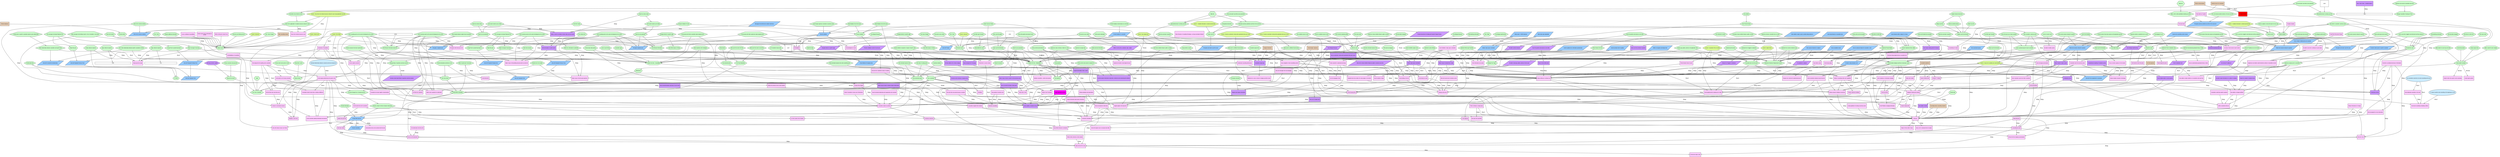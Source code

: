  digraph  RootGraph {
  edge [color="#000000", fillcolor="#FFFFFF"];
  subgraph QualityCriteria {
      node [fontname=Arial, fontsize="10", style=filled];
      "Counsellor experience" [width="0.8125", height="0.5078125", pos="3204.0531496063,2067.73006889764", color="#000000", fillcolor="#E8CFB7", label="Counsellor experience", shape=box];
      "Counsellors regulate their emotions" [width="1.08267716535433", height="0.650840621833597", pos="1988.07705393086,1655.08167981929", color="#000000", fillcolor="#FFCCFF", label="Counsellors regulate their emotions", shape=box];
      "Avoid favorite kids with counsellors" [width="0.998640824413675", height="0.600323010356554", pos="1905.09921259843,2107.08661417323", color="#000000", fillcolor="#FFCCFF", label="Avoid favorite kids with counsellors", shape=box];
      "Hardest kids get help" [width="0.816179286622626", height="0.490638069621911", pos="1889.12733620818,2198.45037208119", color="#000000", fillcolor="#FFCCFF", label="Hardest kids get help", shape=box];
      "Avoid ongoing relationship with specific Kids" [width="1.12204724409449", height="0.674507553536636", pos="1800.92598425197,1941.07205878134", color="#000000", fillcolor="#FFCCFF", label="Avoid ongoing relationship with specific Kids", shape=box];
      "Connect to community resource" [width="0.944881889763781", height="0.568006360872959", pos="2021.7246344207,2107.26203262488", color="#000000", fillcolor="#FFCCFF", label="Connect to community resource", shape=box];
      "Kids be self empowered" [width="0.905511811023622", height="0.544339429169918", pos="1570.3937007874,1976.81137291484", color="#000000", fillcolor="#FFCCFF", label="Kids be self empowered", shape=box];
      "Discourage kids from getting same counsellor" [width="1.18110236220473", height="0.7100079510912", pos="2265.09921259843,1954.64630584574", color="#000000", fillcolor="#FFCCFF", label="Discourage kids from getting same counsellor", shape=box];
      "Avoid upsets over missing counsellor" [width="1.03801090315383", height="0.623989942059592", pos="2319.47547912771,2246.19777940869", color="#000000", fillcolor="#FFCCFF", label="Avoid upsets over missing counsellor", shape=box];
      "Counsellors need to know they re making a difference" [width="1.14173228346457", height="0.686341019388157", pos="2228.24881889764,2071.03975479809", color="#000000", fillcolor="#FFCCFF", label="Counsellors need to know they re making a difference", shape=box];
      "Avoid counsellors getting emotionally disconnected" [width="1.24735190826983", height="0.749833207536034", pos="2525.43695216228,2287.15147578626", color="#000000", fillcolor="#FFCCFF", label="Avoid counsellors getting emotionally disconnected", shape=box];
      "Avoid case files" [width="0.855549365362785", height="0.514305001324952", pos="298.582677165354,1724.02965956466", color="#000000", fillcolor="#FFCCFF", label="Avoid case files", shape=box];
      "Avoid Problems managing information" [width="1.25984251968504", height="0.757341814497277", pos="190.866141732283,1798.15540162717", color="#000000", fillcolor="#FFCCFF", label="Avoid Problems managing information", shape=box];
      "Read enough into posts" [width="0.816179286622626", height="0.490638069621911", pos="1911.58717872786,1460.39048632232", color="#000000", fillcolor="#FFCCFF", label="Read enough into posts", shape=box];
      "Dont read too much into posts" [width="0.816179286622626", height="0.490638069621911", pos="1966.20809686269,1459.08029334103", color="#000000", fillcolor="#FFCCFF", label="Dont read too much into posts", shape=box];
      "Avoid kids answering other kids" [width="0.816179286622626", height="0.490638069621911", pos="3300.56355668062,1422.10190571963", color="#000000", fillcolor="#CC99FF", label="Avoid kids answering other kids", shape=box];
      "Avoid web bullying" [width="0.816179286622626", height="0.490638069621911", pos="956.311588176682,1780.8125768056", color="#000000", fillcolor="#FFCCFF", label="Avoid web bullying", shape=box];
      "Think of writing to a larger group" [width="1.01302968032341", height="0.608972728137106", pos="3619.22497400345,2091.21435679561", color="#000000", fillcolor="#FFCCFF", label="Think of writing to a larger group", shape=box];
      "Kids learn from eachother" [width="1.01302968032341", height="0.608972728137111", pos="6471.11473778298,2197.51356939404", color="#000000", fillcolor="#FFCCFF", label="Kids learn from eachother", shape=box];
      "Kids have control" [width="0.876771653543324", height="0.490638069621911", pos="2966.83937007874,1588.05667129379", color="#000000", fillcolor="#FFCCFF", label="Kids have control", shape=box];
      "Make kid feel OK to talk" [width="1.09176983780373", height="0.656306591543191", pos="337.886391326288,2054.3556632344", color="#000000", fillcolor="#FFCCFF", label="Make kid feel OK to talk", shape=box];
      "Comfortablness of counsellors" [width="1.10236220472441", height="0.662674087685118", pos="2799.2125984252,2057.7145348732", color="#000000", fillcolor="#FFCCFF", label="Comfortablness of counsellors", shape=box];
      "Assess quality assurance" [width="1.01302968032342", height="0.608972728137113", pos="2427.87401574803,2055.67360474852", color="#000000", fillcolor="#FFCCFF", label="Assess quality assurance", shape=box];
      "Counsellors needs be satisfied" [width="0.94716399722684", height="0.569378227102226", pos="2776.67060003684,2289.51434125594", color="#660066", fillcolor="#FFCCFF", label="Counsellors needs be satisfied", shape=box];
      "Get feedback" [width="0.816179286622626", height="0.490638069621911", pos="2341.63464566929,1874.46552554591", color="#000000", fillcolor="#FFCCFF", label="Get feedback", shape=box];
      "Emotional connection" [width="0.816179286622626", height="0.490638069621911", pos="1805.28796612944,2244.16946255379", color="#000000", fillcolor="#FFCCFF", label="Emotional connection", shape=box];
      "Acquire information about group consistency" [width="1.08267716535433", height="0.736871297095655", pos="1704.07339920031,1397.07854779781", color="#000000", fillcolor="#FFCCFF", label="Acquire information about group consistency", shape=box];
      "Knowledge about counselling situations" [width="1.12832185039371", height="0.623000738188974", pos="3580.14714566929,2138.49101870079", color="#000000", fillcolor="#E8CFB7", label="Knowledge about counselling situations", shape=box];
      "Efficiency" [width="1.01870078740158", height="0.612381857816159", pos="3882.34251968504,2172.59692798374", color="#000000", fillcolor="#FFCCFF", label=Efficiency, shape=box];
      "Improve typing skills" [width="0.816179286622626", height="0.490638069621911", pos="3614.26434408219,2184.04092326229", color="#000000", fillcolor="#FFCCFF", label="Improve typing skills", shape=box];
      "Reduce difficulty of software use" [width="1.27952755905512", height="0.769175280348797", pos="3435.5905511811,1837.63629806248", color="#000000", fillcolor="#FFCCFF", label="Reduce difficulty of software use", shape=box];
      "Setting standards and expectations" [width="1.14173228346456", height="0.686341019388153", pos="1658.26771653543,1512.89725307593", color="#000000", fillcolor="#FFCCFF", label="Setting standards and expectations", shape=box];
      "Support quality in the long term" [width="1.10236220472441", height="0.66267408768512", pos="2225.1968503937,1534.72240888895", color="#660066", fillcolor="#FFCCFF", label="Support quality in the long term", shape=box];
      "Anonymity of Counsellors" [width="0.944881889763781", height="0.529822887330749", pos="2591.08346456693,1933.27775378658", color="#000000", fillcolor="#FFCCFF", label="Anonymity of Counsellors", shape=box];
      "Demonstrate what can be achieved with the web" [width="1.25984251968504", height="0.75734181449728", pos="3055.74803149606,1586.31942343214", color="#000000", fillcolor="#FFCCFF", label="Demonstrate what can be achieved with the web", shape=box];
      "Advise Counsellors to take care of themselves" [width="1.15460675784831", height="0.694080381759352", pos="2747.72549530014,2126.12474869162", color="#000000", fillcolor="#FFCCFF", label="Advise Counsellors to take care of themselves", shape=box];
      "Acknowledgment of work" [width="1.17421259842519", height="0.586345036881616", pos="2983.43385826772,2128.59463459698", color="#000000", fillcolor="#FFCCFF", label="Acknowledgment of work", shape=box];
      "Positive supervisor feedback" [width="0.816179286622626", height="0.490638069621911", pos="2909.38245431841,2126.77984518226", color="#000000", fillcolor="#FFCCFF", label="Positive supervisor feedback", shape=box];
      "Have the desired relationship with organization and counsellor" [width="1.22047244094488", height="0.733674882794237", pos="2834.64566929134,2128.05890960394", color="#000000", fillcolor="#FFCCFF", label="Have the desired relationship with organization and counsellor", shape=box];
      "Increase Peer Support" [width="0.866536130426063", height="0.520909585992057", pos="2673.08506447487,2127.86961977159", color="#000000", fillcolor="#FFCCFF", label="Increase Peer Support", shape=box];
      "Improve Counselling Skills and Capabilities" [width="1.24744563917428", height="0.667908808571035", pos="3313.25449970319,2164.20219742352", color="#000000", fillcolor="#FFCCFF", label="Improve Counselling Skills and Capabilities", shape=box];
      "Adequate Training and Learning" [width="1.00353861279422", height="0.603267267183251", pos="3264.78880738343,2282.34754287844", color="#000000", fillcolor="#FFCCFF", label="Adequate Training and Learning", shape=box];
      "Increase IT Training" [width="0.816179286622626", height="0.490638069621911", pos="3232.91338582677,2178.60534059582", color="#000000", fillcolor="#FFCCFF", label="Increase IT Training", shape=box];
      "Improve Writing Skills" [width="0.879234869930791", height="0.528543307086614", pos="3152.59733720727,2208.08267716535", color="#000000", fillcolor="#FFCCFF", label="Improve Writing Skills", shape=box];
      "Gain kid s trust" [width="1.09176983780373", height="0.656306591543191", pos="669.048596050697,1794.1458887597", color="#000000", fillcolor="#FFCCFF", label="Gain kid s trust", shape=box];
      "Kid become ready to talk" [width="1.09176983780373", height="0.656306591543191", pos="185.578175602845,1917.34279916719", color="#000000", fillcolor="#FFCCFF", label="Kid become ready to talk", shape=box];
      "Anonymous service" [width="1.09176983780373", height="0.656306591543191", pos="618.024974003453,1676.04064259069", color="#000000", fillcolor="#CC99FF", label="Anonymous service", shape=box];
      "Confidential service" [width="1.09176983780373", height="0.656306591543191", pos="726.504159854813,1664.70205991352", color="#000000", fillcolor="#CC99FF", label="Confidential service", shape=box];
      "Avoid kid s accidental disclosure of information" [width="1.29391641496486", height="0.777824998129354", pos="767.034534245821,1538.68302176322", color="#000000", fillcolor="#FFCCFF", label="Avoid kid s accidental disclosure of information", shape=box];
      "Kids be prepared for crisis intervention" [width="1.17050999528404", height="0.703640454949268", pos="1187.97165354331,1862.18145007896", color="#000000", fillcolor="#FFCCFF", label="Kids be prepared for crisis intervention", shape=box];
      "Counselling be warm" [width="0.855549365362783", height="0.514305001324951", pos="544.815525184556,1888.43910838355", color="#000000", fillcolor="#FFCCFF", label="Counselling be warm", shape=box];
      "Kids tell their story more than once" [width="1.12204724409449", height="0.674507553536636", pos="2108.48503937008,2003.43426350575", color="#000000", fillcolor="#FFCCFF", label="Kids tell their story more than once", shape=box];
      "Avoid edgyness" [width="0.816179286622626", height="0.490638069621911", pos="1707.71001337353,1829.94643507332", color="#000000", fillcolor="#FFCCFF", label="Avoid edgyness", shape=box];
      "Individual relationships between counselor and kid are impractical" [width="1.7716535433071", height="1.104562449939", pos="1549.13385826772,2067.68712573936", color="#000000", fillcolor="#CCECFF", label="Individual relationships between counselor and kid are impractical", shape=ellipse];
      "Mandate is short term" [width="0.816179286622626", height="0.490638069621911", pos="1713.54330708661,2181.80725782938", color="#000000", fillcolor="#FFCCFF", label="Mandate is short term", shape=box];
      "Welcoming way" [width="0.816179286622626", height="0.490638069621911", pos="389.291338582677,1726.19186208725", color="#000000", fillcolor="#FFCCFF", label="Welcoming way", shape=box];
      "Kid understands what they feel" [width="1.01302968032341", height="0.608972728137111", pos="1465.13048581448,1797.82853002396", color="#000000", fillcolor="#FFCCFF", label="Kid understands what they feel", shape=box];
      "Limit complexity of information managed" [width="1.14173228346457", height="0.686341019388157", pos="478.582677165354,1576.10407944982", color="#000000", fillcolor="#FFCCFF", label="Limit complexity of information managed", shape=box];
      "Prevent kid from hanging up prematurely" [width="1.09176983780373", height="0.656306591543191", pos="542.743529933554,2293.4157713961", color="#000000", fillcolor="#FFCCFF", label="Prevent kid from hanging up prematurely", shape=box];
      "Counsellor do not get caught in story/emotions" [width="1.16141732283465", height="0.69817448523968", pos="1488.89763779528,1594.11065942138", color="#000000", fillcolor="#FFCCFF", label="Counsellor do not get caught in story/emotions", shape=box];
      "Want to ask a question for clarification" [width="1.11675106063415", height="0.671323805465674", pos="2457.44713267102,1866.68734203613", color="#000000", fillcolor="#FFCCFF", label="Want to ask a question for clarification", shape=box];
      "Avoid distraction" [width="0.916892974229505", height="0.551181102362205", pos="2905.92153289903,2070.70866141732", color="#000000", fillcolor="#FFCCFF", label="Avoid distraction", shape=box];
      "Avoid Peer Discussion Groups" [width="0.816179286622626", height="0.490638069621911", pos="3300.99820234991,1366.24564767174", color="#000000", fillcolor="#FFCCFF", label="Avoid Peer Discussion Groups", shape=box];
      "Real-time counselling" [width="0.816179286622626", height="0.490638069621911", pos="3529.24387164125,1218.2247403653", color="#000000", fillcolor="#FFCCFF", label="Real-time counselling", shape=box];
      "Let Kids Ask a Question" [width="0.944881889763778", height="0.581791018103558", pos="3793.73858267717,1253.80941919144", color="#000000", fillcolor="#FFCCFF", label="Let Kids Ask a Question", shape=box];
      "Let Kids Express their Situation" [width="0.944881889763778", height="0.568006360872957", pos="3230.7874015748,1574.5427171804", color="#000000", fillcolor="#FFCCFF", label="Let Kids Express their Situation", shape=box];
      "Immediacy" [width="0.944881889763778", height="0.568006360872957", pos="3449.54645669291,1219.92515905631", color="#000000", fillcolor="#FFCCFF", label=Immediacy, shape=box];
      "Allow Kids to Vent" [width="0.944881889763778", height="0.568006360872957", pos="3616.7905511811,1197.24799370198", color="#000000", fillcolor="#FFCCFF", label="Allow Kids to Vent", shape=box];
      "Kids see response to other kids" [width="1.14173228346456", height="0.686341019388153", pos="6296.45669291339,1867.45571362726", color="#000000", fillcolor="#FFCCFF", label="Kids see response to other kids", shape=box];
      "Avoid Editing in first tier" [width="1.18110236220473", height="0.710007951091198", pos="3507.87401574803,2059.41855395582", color="#000000", fillcolor="#FFCCFF", label="Avoid Editing in first tier", shape=box];
      "Avoid Annoying Kids" [width="0.816179286622626", height="0.490638069621911", pos="6568.91001337353,1804.90706499458", color="#000000", fillcolor="#FFCCFF", label="Avoid Annoying Kids", shape=box];
      "Keep Within Resource Constraints" [width="0.944881889763778", height="0.568006360872957", pos="4115.68818897638,1384.3346078752", color="#000000", fillcolor="#FFCCFF", label="Keep Within Resource Constraints", shape=box];
      "Reply to Posts within 3 Days" [width="1.05239975906357", height="0.63263965984015", pos="3748.20135195621,2297.3244029028", color="#000000", fillcolor="#FFCCFF", label="Reply to Posts within 3 Days", shape=box];
      "New Counselors Learn from Other Counselors" [width="1.20335495541392", height="0.66929133858268", pos="3436.39164453663,2215.27559055118", color="#000000", fillcolor="#FFCCFF", label="New Counselors Learn from Other Counselors", shape=box];
      "Reduce Resistance to Change" [width="1.14173228346456", height="0.686341019388155", pos="3633.77952755906,2228.64528457199", color="#000000", fillcolor="#FFCCFF", label="Reduce Resistance to Change", shape=box];
      "Reduce User Frustration" [width="0.964566929133856", height="0.579839826724476", pos="2952.99212598425,2207.29775902403", color="#000000", fillcolor="#FFCCFF", label="Reduce User Frustration", shape=box];
      "Kids with Serious Issues Use Phone" [width="1.13720701758801", height="0.683620700763818", pos="3149.12842901112,1582.95680192041", color="#000000", fillcolor="#FFCCFF", label="Kids with Serious Issues Use Phone", shape=box];
      "Direct kid to internal resources more" [width="1.16710790443759", height="0.701595321835822", pos="3518.00013652826,278.958218987664", color="#000000", fillcolor="#FFCCFF", label="Direct kid to internal resources more", shape=box];
      "Computer Security" [width="1.16710790443759", height="0.701595321835822", pos="3771.06141732283,274.378354020854", color="#000000", fillcolor="#FF0000", label="Computer Security", shape=box];
      "Navigate directly to specific page" [width="1.02362204724409", height="0.629921259842518", pos="3718.83779527559,1503.99543529183", color="#000000", fillcolor="#CC99FF", label="Navigate directly to specific page", shape=parallelogram];
      "Easy navigation of web counselling system" [width="1.27952755905512", height="0.769175280348797", pos="3720.96377952756,1592.52559764022", color="#000000", fillcolor="#FFCCFF", label="Easy navigation of web counselling system", shape=box];
      "Have the question and answer as one entity" [width="1.18110236220473", height="0.726832222895217", pos="3806.71181102362,1501.16078962254", color="#000000", fillcolor="#CC99FF", label="Have the question and answer as one entity", shape=parallelogram];
      "Make it easy to find two-part questions" [width="1.27952755905512", height="0.769175280348797", pos="3108.89763779528,1691.26255820264", color="#000000", fillcolor="#FFCCFF", label="Make it easy to find two-part questions", shape=box];
      "Give kids their own personal space on website" [width="1.24015748031496", height="0.745508348645758", pos="5974.72440944882,2098.96428480322", color="#000000", fillcolor="#FFCCFF", label="Give kids their own personal space on website", shape=box];
      "Consistent counselling" [width="1.14173228346456", height="0.686341019388153", pos="1695.11811023622,1623.87970127395", color="#000000", fillcolor="#FFCCFF", label="Consistent counselling", shape=box];
      "Make it easy to include links in reply" [width="1.01870078740158", height="0.612381857816159", pos="3531.79133858268,1685.1968503937", color="#000000", fillcolor="#CC99FF", label="Make it easy to include links in reply", shape=box];
      "Have better colours" [width="1.01870078740158", height="0.612381857816159", pos="3434.70472440945,1748.29562360544", color="#000000", fillcolor="#FFCCFF", label="Have better colours", shape=box];
      "Reports reflect time spent in web counselling" [width="1.14173228346456", height="0.686341019388153", pos="5625.13700787402,1114.23472332542", color="#000000", fillcolor="#FFCCFF", label="Reports reflect time spent in web counselling", shape=box];
      "Create reports quickly" [width="1.14173228346456", height="0.686341019388153", pos="5517.42047244094,1092.36109229674", color="#000000", fillcolor="#FFCCFF", label="Create reports quickly", shape=box];
      "Kids information be accurate" [width="1.14173228346456", height="0.686341019388153", pos="7239.23368741387,2158.72932553604", color="#000000", fillcolor="#FFCCFF", label="Kids information be accurate", shape=box];
      "Have the ability to triage" [width="1.14173228346456", height="0.686341019388153", pos="3713.87716535433,1696.52988907657", color="#000000", fillcolor="#FFCCFF", label="Have the ability to triage", shape=box];
      "Have proper waiting period for timeouts" [width="1.01870078740156", height="0.612381857816151", pos="3333.36614173228,1664.72291223571", color="#000000", fillcolor="#CC99FF", label="Have proper waiting period for timeouts", shape=box];
      "Avoid losing replies" [width="1.01870078740156", height="0.612381857816151", pos="3315.41338582677,1745.51031381052", color="#000000", fillcolor="#FFCCFF", label="Avoid losing replies", shape=box];
      "Reduce reply space constraints" [width="0.973659601583254", height="0.58530579643407", pos="3656.96626059304,1890.89749526538", color="#000000", fillcolor="#CC99FF", label="Reduce reply space constraints", shape=box];
      "Be able to see who is working on a post easily" [width="1.14173228346456", height="0.686341019388153", pos="4570.86614173228,1828.96024520191", color="#000000", fillcolor="#FFCCFF", label="Be able to see who is working on a post easily", shape=box];
      "Avoid multiple replies to same question" [width="1.14173228346456", height="0.686341019388153", pos="3204.56692913386,1843.13347354837", color="#000000", fillcolor="#CC99FF", label="Avoid multiple replies to same question", shape=box];
      "Have ability to manage workflow" [width="1.27952755905512", height="0.769175280348797", pos="5335.51181102362,1567.45953170846", color="#000000", fillcolor="#FFCCFF", label="Have ability to manage workflow", shape=box];
      "Utilize counsellor skill sets" [width="1.27952755905512", height="0.769175280348797", pos="5421.96850393701,1651.18660858648", color="#000000", fillcolor="#FFCCFF", label="Utilize counsellor skill sets", shape=box];
      "Counsellors could have specific expertise" [width="1.27952755905512", height="0.769175280348797", pos="5528.97637795275,1543.53863093091", color="#000000", fillcolor="#FFCCFF", label="Counsellors could have specific expertise", shape=box];
      "Have a 24 hr. turnaround time for replies" [width="1.14173228346456", height="0.686341019388153", pos="3929.29133858268,2282.56395105912", color="#000000", fillcolor="#FFCCFF", label="Have a 24 hr. turnaround time for replies", shape=box];
      "Let kids express themselves using fonts, emoticons and customizing the interface" [width="1.55511811023622", height="0.934843802270073", pos="5170.66771653543,1133.38298352837", color="#000000", fillcolor="#CC99FF", label="Let kids express themselves using fonts, emoticons and customizing the interface", shape=box];
      "Avoid being too wordy" [width="1.01870078740156", height="0.612381857816151", pos="3492.1062992126,1490.39220357429", color="#000000", fillcolor="#FFCCFF", label="Avoid being too wordy", shape=box];
      "Echo the language of kids" [width="1.14173228346456", height="0.686341019388153", pos="6477.87401574803,1975.65315858774", color="#000000", fillcolor="#FFCCFF", label="Echo the language of kids", shape=box];
      "Staying at kids level" [width="1.01870078740156", height="0.612381857816151", pos="6173.6811023622,2221.93063107137", color="#660066", fillcolor="#FFCCFF", label="Staying at kids level", shape=box];
      "Write with same level of emotion as kids" [width="1.2007874015748", height="0.721841416942713", pos="6168.18897637795,2035.92938729887", color="#000000", fillcolor="#FFCCFF", label="Write with same level of emotion as kids", shape=box];
      "Always give kid a reply" [width="1.14173228346456", height="0.686341019388153", pos="4682.61732283465,1146.83008096112", color="#000000", fillcolor="#FFCCFF", label="Always give kid a reply", shape=box];
      "Make it easier to reply to posts" [width="1.01870078740158", height="0.612381857816159", pos="4260.53149606299,2140.7490761778", color="#000000", fillcolor="#CC99FF", label="Make it easier to reply to posts", shape=box];
      "Reduce amount of editing in second tier" [width="1.14173228346456", height="0.686341019388153", pos="3813.77952755905,2043.70684433677", color="#000000", fillcolor="#FFCCFF", label="Reduce amount of editing in second tier", shape=box];
      "Have bilingual spellchecking" [width="0.964566929133866", height="0.593579648697765", pos="3766.29921259842,1958.01332525742", color="#000000", fillcolor="#CC99FF", label="Have bilingual spellchecking", shape=parallelogram];
      "Maintain counsellors  comfort with posting" [width="1.33858267716536", height="0.804675677903357", pos="4922.85354330709,1044.56946434217", color="#000000", fillcolor="#FFCCFF", label="Maintain counsellors  comfort with posting", shape=box];
      " Good enough  responses" [width="0.984251968503926", height="0.615157480314953", pos="3354.8031496063,1936.94881889764", color="#000000", fillcolor="#E8CFB7", label=" Good enough  responses", shape=box];
      "Understand counselling deficiencies" [width="1.24744563917428", height="0.667908808571035", pos="3348.68757056933,2023.40632726619", color="#000000", fillcolor="#FFCCFF", label="Understand counselling deficiencies", shape=box];
      "Have messages personalized" [width="1.08759842519684", height="0.65379898829647", pos="4499.46850393701,2182.11944074403", color="#000000", fillcolor="#FFCCFF", label="Have messages personalized", shape=box];
      "Have ability to obtain statistics on counsellors web work flow" [width="1.27952755905512", height="0.769175280348797", pos="5229.2125984252,1454.0737049368", color="#000000", fillcolor="#FFCCFF", label="Have ability to obtain statistics on counsellors web work flow", shape=box];
      "Supervisor can monitor current electronic activity of counsellors at work" [width="1.33858267716536", height="0.804675677903357", pos="5262.51968503937,1352.74785196358", color="#000000", fillcolor="#FFCCFF", label="Supervisor can monitor current electronic activity of counsellors at work", shape=box];
      "Kid have ability not to choose category" [width="1.27952755905512", height="0.769175280348797", pos="6030,1946.92474496417", color="#000000", fillcolor="#CC99FF", label="Kid have ability not to choose category", shape=box];
      "Maintain kid s voice in choice of category and title of post" [width="1.27952755905512", height="0.769175280348797", pos="6075.35433070866,2032.01255017145", color="#000000", fillcolor="#FFCCFF", label="Maintain kid s voice in choice of category and title of post", shape=box];
      "Kids can check the status of their posts" [width="1.14173228346457", height="0.686341019388159", pos="6804.56692913386,1953.73109243051", color="#000000", fillcolor="#CC99FF", label="Kids can check the status of their posts", shape=box];
      "Make it easy for kids to search for their previous posts" [width="1.14173228346456", height="0.686341019388153", pos="6712.44094488189,1950.89644676122", color="#000000", fillcolor="#CC99FF", label="Make it easy for kids to search for their previous posts", shape=box];
      "Good usability of website for kids" [width="1.14173228346457", height="0.686341019388159", pos="6727.81417322835,2169.52892306059", color="#000000", fillcolor="#CC99FF", label="Good usability of website for kids", shape=box];
      "Reduce the amount of text on kids website" [width="1.14173228346456", height="0.686341019388153", pos="6555.11811023622,1956.51930032002", color="#000000", fillcolor="#FFCCFF", label="Reduce the amount of text on kids website", shape=box];
      "It s easier to perform web counselling at the beginning of a shift" [width="1.53543307086615", height="0.957287456613797", pos="5640.94488188976,1454.42826932325", color="#000000", fillcolor="#CCECFF", label="It s easier to perform web counselling at the beginning of a shift", shape=ellipse];
      "Avoid web counselling scheduling conflicts" [width="1.22047244094489", height="0.733674882794241", pos="5786.92913385827,1567.3674956883", color="#000000", fillcolor="#FFCCFF", label="Avoid web counselling scheduling conflicts", shape=box];
      "Few counsellors would like to do web counselling all the time" [width="1.73228346456693", height="1.08001661771812", pos="5785.51181102362,1358.40815729297", color="#000000", fillcolor="#CCECFF", label="Few counsellors would like to do web counselling all the time", shape=ellipse];
      "Have dedicated counsellors to the web" [width="1.14173228346458", height="0.686341019388164", pos="5896.06299212598,1479.49347994027", color="#000000", fillcolor="#FFCCFF", label="Have dedicated counsellors to the web", shape=box];
      "Allow Diversity in Couselling Techniques, as long as principles followed" [width="1.24642625748454", height="0.968594101460989", pos="1765.9526184855,1518.80639552661", color="#000000", fillcolor="#FFCCFF", label="Allow Diversity in Couselling Techniques, as long as principles followed", shape=box];
      "Expand functionality of kids  search" [width="1.14173228346456", height="0.686341019388153", pos="6633.07086614173,1950.89644676122", color="#000000", fillcolor="#CC99FF", label="Expand functionality of kids  search", shape=box];
      "Regular users bypass disclaimers" [width="1.27952755905512", height="0.769175280348797", pos="6895.98425196851,1953.73109243051", color="#000000", fillcolor="#CC99FF", label="Regular users bypass disclaimers", shape=box];
      "Allow kid to choose whether threads are public or private at any time" [width="1.29921259842519", height="0.799515445184736", pos="979.370078740157,1463.11326468807", color="#000000", fillcolor="#CC99FF", label="Allow kid to choose whether threads are public or private at any time", shape=parallelogram];
      "Provide kid with estimate of response time" [width="1.14173228346457", height="0.686341019388159", pos="6985.9842519685,1953.73109243051", color="#000000", fillcolor="#CC99FF", label="Provide kid with estimate of response time", shape=box];
      "Have ability to dictate" [width="0.973659601583254", height="0.58530579643407", pos="3717.07423859497,2037.08554531608", color="#000000", fillcolor="#CC99FF", label="Have ability to dictate", shape=box];
      "Have bilingual thesaurus" [width="0.964566929133866", height="0.593579648697765", pos="3842.83464566929,1956.48697758934", color="#000000", fillcolor="#CC99FF", label="Have bilingual thesaurus", shape=parallelogram];
      "Do not track IP addresses" [width="1.1515748031496", height="0.708661417322832", pos="605.296062992126,1533.3584871849", color="#000000", fillcolor="#CC99FF", label="Do not track IP addresses", shape=parallelogram];
      "Separate kids into an older (13+) and younger (<12) section" [width="1.26627975687691", height="0.761211495682873", pos="6257.71205549954,2057.2376649471", color="#000000", fillcolor="#FFCCFF", label="Separate kids into an older (13+) and younger (<12) section", shape=box];
      "Counsellors learn from previous posts" [width="1.0240497429155", height="0.615597329282857", pos="2174.40594822527,2187.23177542914", color="#000000", fillcolor="#FFCCFF", label="Counsellors learn from previous posts", shape=box];
      "Improve Quality Assurance Technology" [width="1.03389226260054", height="0.755223729039492", pos="2202.8894127922,2290.65262117456", color="#000000", fillcolor="#FFCCFF", label="Improve Quality Assurance Technology", shape=box];
      "Easy-to-read disclaimers and terms of use for kids" [width="1.14173228346456", height="0.686341019388153", pos="7159.6062992126,1956.51930032002", color="#000000", fillcolor="#CC99FF", label="Easy-to-read disclaimers and terms of use for kids", shape=box];
      "Have periods of real-time chat" [width="1.14173228346458", height="0.686341019388164", pos="7072.44094488189,1962.1885916586", color="#000000", fillcolor="#FFCCFF", label="Have periods of real-time chat", shape=box];
      "Deal with requests due to increased web traffic" [width="1.18110236220472", height="0.710007951091196", pos="3837.16535433071,2283.31901016911", color="#000000", fillcolor="#FFCCFF", label="Deal with requests due to increased web traffic", shape=box];
      "Make it easy for kids to choose a topic for their posts" [width="1.14173228346456", height="0.686341019388153", pos="7080.23622047244,2039.55926496553", color="#000000", fillcolor="#CC99FF", label="Make it easy for kids to choose a topic for their posts", shape=box];
      "Simple registration process" [width="1.14173228346456", height="0.686341019388153", pos="7138.34645669291,2099.8903583463", color="#000000", fillcolor="#FF00FF", label="Simple registration process", shape=box];
      "Category framework " [width="0.984251968503926", height="0.615157480314953", pos="6227.71653543307,1807.97244094488", color="#000000", fillcolor="#E8CFB7", label="Category framework ", shape=box];
      "Counsellors assign topic " [width="1.27952755905512", height="0.769175280348797", pos="6148.34645669291,1940.66929133858", color="#000000", fillcolor="#CC99FF", label="Counsellors assign topic ", shape=box];
      "Easily reassign tier of message" [width="1.14173228346456", height="0.686341019388153", pos="5286.11338582677,925.222802462397", color="#000000", fillcolor="#CC99FF", label="Easily reassign tier of message", shape=box];
      "Ability to sort by time, username, topic, subject " [width="1.18110236220473", height="0.726832222895217", pos="3910.17637795276,1506.83008096112", color="#000000", fillcolor="#CC99FF", label="Ability to sort by time, username, topic, subject ", shape=parallelogram];
      "Easy to move entire posts" [width="0.973659601583254", height="0.58530579643407", pos="3194.26434408219,1760.12612678186", color="#000000", fillcolor="#CC99FF", label="Easy to move entire posts", shape=box];
      "Easily see time and date of question" [width="1.14173228346456", height="0.686341019388153", pos="4441.88976377953,1823.29095386333", color="#000000", fillcolor="#CC99FF", label="Easily see time and date of question", shape=box];
      "Be able to read age, gender, province of kid in post" [width="1.22047244094488", height="0.75105996365839", pos="4702.67716535433,1986.61355640808", color="#000000", fillcolor="#CC99FF", label="Be able to read age, gender, province of kid in post", shape=parallelogram];
      "Make work simpler" [width="0.964566929133856", height="0.579839826724476", pos="3082.18582677165,2148.43715428201", color="#000000", fillcolor="#FFCCFF", label="Make work simpler", shape=box];
      "Display list of logged in moderators" [width="1.02362204724409", height="0.629921259842518", pos="4594.96062992126,1927.55905511811", color="#000000", fillcolor="#CC99FF", label="Display list of logged in moderators", shape=parallelogram];
      "Comprehensive reporting of moderator activity" [width="1.27952755905512", height="0.769175280348797", pos="5755.53070866142,998.817785210124", color="#000000", fillcolor="#CC99FF", label="Comprehensive reporting of moderator activity", shape=box];
      "Reports be created in standard format" [width="1.27952755905512", height="0.769175280348797", pos="5729.31023622047,1115.69440425143", color="#000000", fillcolor="#CC99FF", label="Reports be created in standard format", shape=box];
      "Be able to report information on a variety of variables" [width="1.27952755905512", height="0.769175280348797", pos="5821.43622047244,1074.69707168063", color="#000000", fillcolor="#CC99FF", label="Be able to report information on a variety of variables", shape=box];
      "Have  Stock Views  ( standard reports )" [width="1.27952755905512", height="0.769175280348797", pos="5869.62519685039,1005.14322314906", color="#000000", fillcolor="#CC99FF", label="Have  Stock Views  ( standard reports )", shape=box];
      "Help" [width="8.66067572056535", height="0", pos="5574.42437585278,1308.10214901826", color="#000000", fillcolor="#FFFFFF", label=Help, shape=box];
      "Fix quotations in subjects" [width="1.02854330708662", height="0.632949727437922", pos="3883.42440944882,1571.08266628532", color="#000000", fillcolor="#CC99FF", label="Fix quotations in subjects", shape=parallelogram];
      "Make it easy to find pending and past posts by same kid" [width="1.27952755905512", height="0.769175280348797", pos="3212.14488188976,1685.95802662799", color="#000000", fillcolor="#FFCCFF", label="Make it easy to find pending and past posts by same kid", shape=box];
      "Counselling be Creative" [width="0.919900666933356", height="0.552989146950472", pos="1945.55736889149,1570.18954255011", color="#000000", fillcolor="#FFCCFF", label="Counselling be Creative", shape=box];
      "Recognize which kids post a lot" [width="0.916892974229505", height="0.551181102362205", pos="2141.98452502502,1464.09448818898", color="#660066", fillcolor="#FFCCFF", label="Recognize which kids post a lot", shape=box];
      "Help counsellor to understand web lingo" [width="1.14419291338582", height="0.687820202619595", pos="3631.74212598425,2374.42901267908", color="#000000", fillcolor="#FFCCFF", label="Help counsellor to understand web lingo", shape=box];
      "Printer-friendly format of posts" [width="1.20078740157479", height="0.64292700022087", pos="4638.18897637795,2099.52332476386", color="#000000", fillcolor="#FFCCFF", label="Printer-friendly format of posts", shape=box];
      "Filter out of Canada users" [width="1.14173228346456", height="0.686341019388153", pos="4803.30708661417,1836.04685937514", color="#000000", fillcolor="#CC99FF", label="Filter out of Canada users", shape=box];
      "Be able to reply privately to kid" [width="1.02362204724409", height="0.629921259842518", pos="945.826771653543,1320", color="#000000", fillcolor="#99CCFF", label="Be able to reply privately to kid", shape=parallelogram];
      "Have an automatic moving notice generated when post moved " [width="1.26627975687691", height="0.761211495682873", pos="4677.39709486962,1861.41936187608", color="#000000", fillcolor="#CC99FF", label="Have an automatic moving notice generated when post moved ", shape=box];
      "Respect kid s decision for public/private post" [width="1.29391641496486", height="0.777824998129354", pos="1125.16366810409,1289.4190227673", color="#000000", fillcolor="#FFCCFF", label="Respect kid s decision for public/private post", shape=box];
      "Avoid post being neglected due to counsellor lock" [width="1.32799031024467", height="0.798308181761425", pos="3603.87064329479,2021.49500005522", color="#000000", fillcolor="#FFCCFF", label="Avoid post being neglected due to counsellor lock", shape=box];
      "Ability to search according to review status and sort results" [width="1.14173228346456", height="0.686341019388153", pos="4427.71653543307,1999.03898535939", color="#000000", fillcolor="#CC99FF", label="Ability to search according to review status and sort results", shape=box];
      "Add functionality to current search" [width="1.14173228346456", height="0.686341019388153", pos="3969.92125984252,1811.95237118616", color="#000000", fillcolor="#CC99FF", label="Add functionality to current search", shape=box];
      "Have flexibility in reply space constraints" [width="1.05239975906356", height="0.632639659840145", pos="3595.36670628692,1815.68841358102", color="#000000", fillcolor="#FFCCFF", label="Have flexibility in reply space constraints", shape=box];
      "Develop a topic-based library of questions and best answers" [width="1.33858267716535", height="0.823743185947908", pos="4179.2125984252,2027.13506965475", color="#000000", fillcolor="#CC99FF", label="Develop a topic-based library of questions and best answers", shape=parallelogram];
      "Accuracy in best answer search results" [width="1.08759842519684", height="0.65379898829647", pos="4401.94960629921,2272.41788592972", color="#000000", fillcolor="#FFCCFF", label="Accuracy in best answer search results", shape=box];
      "French moderation view" [width="1.02854330708662", height="0.632949727437922", pos="3685.21653543307,1975.8570563295", color="#000000", fillcolor="#CC99FF", label="French moderation view", shape=parallelogram];
      "Be able to archive old posts" [width="1.02362204724409", height="0.629921259842518", pos="4994.64566929134,2113.22834645669", color="#000000", fillcolor="#CC99FF", label="Be able to archive old posts", shape=parallelogram];
      "Provide a feedback section for each post" [width="1.1515748031496", height="0.708661417322832", pos="4928.38582677165,1868.03149606299", color="#000000", fillcolor="#CC99FF", label="Provide a feedback section for each post", shape=parallelogram];
      "Reflect ethnic diversity on kids website" [width="1.0711320044227", height="0.643900363037752", pos="628.327559055117,2045.7555471628", color="#000000", fillcolor="#FFCCFF", label="Reflect ethnic diversity on kids website", shape=box];
      "Provide kids  success stories" [width="1.14173228346458", height="0.686341019388164", pos="626.20157480315,2181.32850686151", color="#000000", fillcolor="#FFCCFF", label="Provide kids  success stories", shape=box];
      "Focus on what is going on in the moment" [width="1.13113991654389", height="0.679973523246232", pos="196.371430696367,1558.12543529518", color="#000000", fillcolor="#FFCCFF", label="Focus on what is going on in the moment", shape=box];
      "Discover kid s experience using CS website" [width="1.16710790443759", height="0.701595321835822", pos="2030.53466971161,2267.57179764924", color="#000000", fillcolor="#FFCCFF", label="Discover kid s experience using CS website", shape=box];
      "Avoid counsellors hunting for posts they like" [width="1.24015748031496", height="0.745508348645754", pos="4042.91338582677,1974.2398753544", color="#000000", fillcolor="#FFCCFF", label="Avoid counsellors hunting for posts they like", shape=box];
      "Have an automatically generated history of edits" [width="1.2007874015748", height="0.721841416942715", pos="4504.96062992126,1714.01778707293", color="#000000", fillcolor="#FFCCFF", label="Have an automatically generated history of edits", shape=box];
      "Avoid angering kids by replying out of order" [width="1.14173228346456", height="0.686341019388153", pos="6411.96850393701,1899.82638693419", color="#000000", fillcolor="#FFCCFF", label="Avoid angering kids by replying out of order", shape=box];
      "Be able to modify system" [width="1.27952755905512", height="0.769175280348797", pos="4890.47244094488,2043.1233809587", color="#000000", fillcolor="#FFCCFF", label="Be able to modify system", shape=box];
      "Only see messages from local language" [width="1.26627975687691", height="0.761211495682873", pos="4758.18449644442,2106.61621226978", color="#000000", fillcolor="#FFCCFF", label="Only see messages from local language", shape=box];
      "Create guidelines for looking at previous posts" [width="1.27952755905512", height="0.769175280348797", pos="4025.66929133858,2216.49165374504", color="#000000", fillcolor="#FFCCFF", label="Create guidelines for looking at previous posts", shape=box];
      "Supervisor be able to read original kid post" [width="1.14173228346456", height="0.686341019388153", pos="4661.57480314961,1603.60591449325", color="#000000", fillcolor="#FFCCFF", label="Supervisor be able to read original kid post", shape=box];
      "Provide instructions for Dealing with Specific Repeat Posters" [width="1.33858267716535", height="0.823743185947908", pos="4401.25984251968,1053.90672319806", color="#000000", fillcolor="#CC99FF", label="Provide instructions for Dealing with Specific Repeat Posters", shape=parallelogram];
  }
  subgraph WebServices {
      node [color="#000000", fontname=Arial, fontsize="10", style=filled];
      "Provide Information" [width="0.905511811023622", height="0.5", pos="3013.01102362205,1305.57023844143", fillcolor="#CCFFCC", label="Provide Information", sides="6", shape=polygon];
      "Provide Web Services" [width="0.94488188976378", height="0.581465778316173", pos="3011.37637795276,1393.8090139534", fillcolor="#99CCFF", label="Provide Web Services", shape=parallelogram];
      "Provide Web Counselling " [width="0.905511811023622", height="0.5", pos="3299.31023622047,1264.04267938632", fillcolor="#CCFFCC", label="Provide Web Counselling ", sides="6", shape=polygon];
      "Provide a means for Kids to Express themselves" [width="1.09621062992126", height="0.701574803149608", pos="2738.48001968504,1261.34090773277", fillcolor="#CCFFCC", label="Provide a means for Kids to Express themselves", sides="6", shape=polygon];
      "Ask a counsellor" [width="1.06299212598425", height="0.680314960629921", pos="3529.24387164125,1097.06571101694", fillcolor="#CCFFCC", label="Ask a counsellor", sides="6", shape=polygon];
      "Provide Counselling" [width="0.96998031496063", height="0.596910963052696", pos="2505.1405511811,2153.62931556632", fillcolor="#99CCFF", label="Provide Counselling", shape=parallelogram];
      "Put posts through Ask a Counselor process" [width="1.04079888881436", height="0.666111288841193", pos="2734.41679149338,1168.55752428869", fillcolor="#CCFFCC", label="Put posts through Ask a Counselor process", sides="6", shape=polygon];
  }
  subgraph TierOne {
      node [color="#000000", fontname=Arial, style=filled];
      "Recognize  repeated posts" [width="0.94488188976378", height="0.581465778316173", pos="2692.59482564679,620.144706607203", fillcolor="#99CCFF", fontsize="10", label="Recognize  repeated posts", shape=parallelogram];
      "Perform Tier One - Counselling" [width="0.93873031496063", height="0.600787401574803", pos="3303.55807086614,819.581102362205", fillcolor="#CCFFCC", fontsize="10", label="Perform Tier One - Counselling", sides="6", shape=polygon];
      "Analyze problem" [width="0.78125", height="0.5", pos="2446.07775590551,499.181102362205", fillcolor="#CCFFCC", fontsize="10", label="Analyze problem", sides="6", shape=polygon];
      "Read kid s post" [width="0.944881889763785", height="0.604724409448822", pos="2394.34960629921,620.678305291983", fillcolor="#CCFFCC", fontsize="10", label="Read kid s post", sides="6", shape=polygon];
      "Disclose your thinking process" [width="0.905511811023622", height="0.579527559055118", pos="3716.28374578178,509.052963818572", fillcolor="#CCFFCC", fontsize="10", label="Disclose your thinking process", sides="6", shape=polygon];
      "Reply to post" [width="0.944881889763785", height="0.604724409448822", pos="3585.20449943757,638.496078070385", fillcolor="#CCFFCC", fontsize="10", label="Reply to post", sides="6", shape=polygon];
      "Edit advice to other kids" [width="0.78125", height="0.5", pos="3184.8655511811,512.149171433715", fillcolor="#CCFFCC", fontsize="10", label="Edit advice to other kids", sides="6", shape=polygon];
      "Edit kid s post" [width="0.944881889763785", height="0.604724409448822", pos="3281.5937007874,632.016887969148", fillcolor="#CCFFCC", fontsize="10", label="Edit kid s post", sides="6", shape=polygon];
      "Look for text bullying" [width="0.78125", height="0.5", pos="2380.88090551181,498.472440944882", fillcolor="#CCFFCC", fontsize="10", label="Look for text bullying", sides="6", shape=polygon];
      "Direct kid to phone" [width="0.944881889763785", height="0.604724409448822", pos="3495.3057367829,510.532073570948", fillcolor="#CCFFCC", fontsize="10", label="Direct kid to phone", sides="6", shape=polygon];
      "System: Give initials" [width="0.78125", height="0.5", pos="3552.58709223847,516.035640983927", fillcolor="#DBFE9A", fontsize="10", label="System: Give initials", sides="6", shape=polygon];
      "Share experience with colleagues" [width="1.02362204724409", height="0.655118110236219", pos="4131.27874015748,631.729133858268", fillcolor="#CCFFCC", fontsize="10", label="Share experience with colleagues", sides="6", shape=polygon];
      "Decide correct level of information to\nprovide" [width="1.2098800740242", height="0.727307386652311", pos="3828.36226309232,454.665562243769", fillcolor="#FFCCFF", fontsize="10", label="Decide correct level of information to\nprovide", shape=box];
      "Write so kids get a visual of you" [width="0.93202848572817", height="0.560279664732214", pos="3756.92284627982,452.158464819798", fillcolor="#FFCCFF", fontsize="10", label="Write so kids get a visual of you", shape=box];
      "Communicate with other counsellors about repeated posts" [width="1.22047244094489", height="0.781102362204727", pos="2743.93700787402,454.70176763795", fillcolor="#CCFFCC", fontsize="10", label="Communicate with other counsellors about repeated posts", sides="6", shape=polygon];
      "Look at pending posts by the same kid displayed by the system" [width="1.32827515655036", height="0.733438890790851", pos="2912.69979539959,465.773878808628", fillcolor="#CCFFCC", fontsize="10", label="Look at pending posts by the same kid displayed by the system", sides="6", shape=polygon];
      "Focussed state" [width="0.916892974229505", height="0.551181102362205", pos="2425.44909195415,424.508288679888", fillcolor="#FFCCFF", fontsize="10", label="Focussed state", shape=box];
      "Visualize situation" [width="0.916892974229505", height="0.551181102362205", pos="2498.14227839649,424.508288679888", fillcolor="#FFCCFF", fontsize="10", label="Visualize situation", shape=box];
      "Hear words as if spoken" [width="0.916892974229505", height="0.551181102362205", pos="2565.16617350025,424.508288679888", fillcolor="#FFCCFF", fontsize="10", label="Hear words as if spoken", shape=box];
      "Move to quiet area if necessary" [width="0.905511811023622", height="0.579527559055118", pos="1975.03937007874,618.883899432427", fillcolor="#CCFFCC", fontsize="10", label="Move to quiet area if necessary", sides="6", shape=polygon];
      "Internet access for counsellors" [width="0.866141732283464", height="0.541338582677164", pos="3671.84881889764,166.761769858912", fillcolor="#E8CFB7", fontsize="10", label="Internet access for counsellors", shape=box];
      "Counsellors have internet access" [width="0.93873031496063", height="0.600787401574803", pos="3635.21988188976,275.909801354975", fillcolor="#CCFFCC", fontsize="10", label="Counsellors have internet access", sides="6", shape=polygon];
      "Direct kid to external websites" [width="0.866141732283467", height="0.600787401574803", pos="3513.10866141732,361.997990331353", fillcolor="#CCFFCC", fontsize="10", label="Direct kid to external websites", sides="6", shape=polygon];
      "Direct kid to resource websites" [width="0.94488188976378", height="0.581465778316173", pos="3620.39713160855,454.665562243769", fillcolor="#99CCFF", fontsize="10", label="Direct kid to resource websites", shape=parallelogram];
      "Direct kid to applicable CS website resources relevant to post" [width="1.2461942257218", height="0.797564304461953", pos="3610.84724409449,364.617826771654", fillcolor="#CCFFCC", fontsize="10", label="Direct kid to applicable CS website resources relevant to post", sides="6", shape=polygon];
      "Policies and procedures" [width="0.866141732283464", height="0.541338582677164", pos="3568.60157480315,166.979092693558", fillcolor="#E8CFB7", fontsize="10", label="Policies and procedures", shape=box];
      "Counsellor Login" [width="0.93873031496063", height="0.600787401574803", pos="2040.01476377953,618.23193092849", fillcolor="#CCFFCC", fontsize="10", label="Counsellor Login", sides="6", shape=polygon];
      "Tier One Questions" [width="0.866141732283464", height="0.541338582677164", pos="2455.51181102362,312.874015748031", fillcolor="#E8CFB7", fontsize="10", label="Tier One Questions", shape=box];
      "Deal with Post assignment to counsellors" [width="1.22047244094488", height="0.75105996365839", pos="2326.31811023622,611.064495479748", fillcolor="#99CCFF", fontsize="10", label="Deal with Post assignment to counsellors", shape=parallelogram];
      "Edit swear words" [width="0.944881889763785", height="0.604724409448822", pos="3235.66771653543,512.234210803794", fillcolor="#CCFFCC", fontsize="10", label="Edit swear words", sides="6", shape=polygon];
      "Edit descriptive language" [width="0.944881889763785", height="0.604724409448822", pos="3303.69921259843,512.234210803794", fillcolor="#CCFFCC", fontsize="10", label="Edit descriptive language", sides="6", shape=polygon];
      "Edit identifying information" [width="0.944881889763785", height="0.604724409448822", pos="3127.95118110236,514.04838403214", fillcolor="#CCFFCC", fontsize="10", label="Edit identifying information", sides="6", shape=polygon];
      "Click  Save Changes " [width="0.944881889763785", height="0.604724409448822", pos="4007.97165354331,495.143997080509", fillcolor="#CCFFCC", fontsize="10", label="Click  Save Changes ", sides="6", shape=polygon];
      "Reject message if necessary1" [width="0.93873031496063", height="0.600787401574803", pos="2962.51003937008,624.821335410747", fillcolor="#CCFFCC", fontsize="10", label="Reject message if necessary", sides="6", shape=polygon];
      "Web counselling manual" [width="0.866141732283464", height="0.541338582677164", pos="3564.55208098988,454.79686547196", fillcolor="#E8CFB7", fontsize="10", label="Web counselling manual", shape=box];
      "Supervisor assigns post to counsellors" [width="1.04079888881436", height="0.666111288841193", pos="2356.20891747763,329.413077264425", fillcolor="#CCFFCC", fontsize="10", label="Supervisor assigns post to counsellors", sides="6", shape=polygon];
      "Move post to a different forum/section" [width="0.93873031496063", height="0.600787401574803", pos="3115.52657480315,628.714960629921", fillcolor="#CCFFCC", fontsize="10", label="Move post to a different forum/section", sides="6", shape=polygon];
      "Click  Done 1" [width="0.944881889763785", height="0.604724409448822", pos="4077.62294713161,506.720455382127", fillcolor="#CCFFCC", fontsize="10", label="Click  Done ", sides="6", shape=polygon];
      "Look through supervisor comments on previous posts" [width="1.10236220472441", height="0.705511811023621", pos="1861.65354330709,353.240350315116", fillcolor="#CCFFCC", fontsize="10", label="Look through supervisor comments on previous posts", sides="6", shape=polygon];
      "Receive feedback" [width="0.944881889763781", height="0.581465778316174", pos="2074.96062992126,517.704421562689", fillcolor="#99CCFF", fontsize="10", label="Receive feedback", shape=parallelogram];
      "Request additional information" [width="0.944881889763785", height="0.604724409448822", pos="3785.55067491564,510.012999173058", fillcolor="#CCFFCC", fontsize="10", label="Request additional information", sides="6", shape=polygon];
      "Provide referral" [width="0.944881889763785", height="0.604724409448822", pos="3362.87244094488,515.975943087258", fillcolor="#CCFFCC", fontsize="10", label="Provide referral", sides="6", shape=polygon];
      "Referral databases" [width="0.984251968503926", height="0.615157480314953", pos="3332.12598425197,438.838582677165", fillcolor="#E8CFB7", fontsize="10", label="Referral databases", shape=box];
      "Refer kid s information to authorities" [width="0.944881889763785", height="0.604724409448822", pos="4058.99527559055,630.44544431946", fillcolor="#CCFFCC", fontsize="10", label="Refer kid s information to authorities", sides="6", shape=polygon];
      "Fill in referral form" [width="0.944881889763785", height="0.604724409448822", pos="4124.4094488189,432.793700787402", fillcolor="#CCFFCC", fontsize="10", label="Fill in referral form", sides="6", shape=polygon];
      "Cover a multitude of possibilities" [width="1.14173228346456", height="0.686341019388153", pos="3688.42862767154,454.665562243769", fillcolor="#FFCCFF", fontsize="10", label="Cover a multitude of possibilities", shape=box];
      "Write message to kid inviting to post to  Ask a Counsellor  in the future" [width="1.38654117669063", height="0.887386353082006", pos="3873.20710215839,505.962652057084", fillcolor="#CCFFCC", fontsize="10", label="Write message to kid inviting to post to  Ask a Counsellor  in the future", sides="6", shape=polygon];
      "Post message to kid about Rejected Post1" [width="1.18110236220472", height="0.761849722913078", pos="2900.07874015748,221.127377426446", fillcolor="#CCFFCC", fontsize="10", label="Post message to kid about Rejected Post", sides="6", shape=polygon];
      "View edits to counsellor s previous posts" [width="1.0236220472441", height="0.655118110236221", pos="1936.77165354331,353.763779527559", fillcolor="#CCFFCC", fontsize="10", label="View edits to counsellor s previous posts", sides="6", shape=polygon];
      "System: Assign next available post automatically" [width="1.04079888881436", height="0.666111288841193", pos="2261.72072850125,364.137486713244", fillcolor="#DBFE9A", fontsize="10", label="System: Assign next available post automatically", sides="6", shape=polygon];
      "Search by review status" [width="1.04079888881436", height="0.666111288841193", pos="3185.34277574535,394.103740931466", fillcolor="#CCFFCC", fontsize="10", label="Search by review status", sides="6", shape=polygon];
      "Sort search results by any criteria" [width="1.04079888881436", height="0.666111288841193", pos="3101.72072850125,390.560433844852", fillcolor="#CCFFCC", fontsize="10", label="Sort search results by any criteria", sides="6", shape=polygon];
      "Read time and date of question" [width="1.04079888881436", height="0.666111288841193", pos="2510.63852346725,493.110111221763", fillcolor="#CCFFCC", fontsize="10", label="Read time and date of question", sides="6", shape=polygon];
      "Post link in reply" [width="0.968861139526418", height="0.620071129296907", pos="3725.58766244027,361.062718135004", fillcolor="#CCFFCC", fontsize="10", label="Post link in reply", sides="6", shape=polygon];
      "Dictate reply" [width="0.968861139526418", height="0.620071129296907", pos="3608.01314050552,511.2211937646", fillcolor="#CCFFCC", fontsize="10", label="Dictate reply", sides="6", shape=polygon];
      "Counsellor assign forum" [width="1.18110236220474", height="0.755905511811033", pos="3197.26299212599,627.267229673965", fillcolor="#CCFFCC", fontsize="10", label="Counsellor assign forum", sides="6", shape=polygon];
      "System: Provide an automatic moving notice generated when post moved" [width="1.29771000852477", height="0.830534405455851", pos="3049.55220597618,544.859868517671", fillcolor="#DBFE9A", fontsize="10", label="System: Provide an automatic moving notice generated when post moved", sides="6", shape=polygon];
      "Look to see who is logged in and what post are they working on" [width="1.33661417322835", height="0.855433070866143", pos="2181.66141732283,611.897952755906", fillcolor="#CCFFCC", fontsize="10", label="Look to see who is logged in and what post are they working on", sides="6", shape=polygon];
      "Input case file information" [width="0.968861139526418", height="0.620071129296907", pos="3806.86640259775,641.073306891553", fillcolor="#CCFFCC", fontsize="10", label="Input case file information", sides="6", shape=polygon];
      "Recognize and match case file cases" [width="1.07283464566929", height="0.660205935796487", pos="2607.51968503937,626.838279830406", fillcolor="#99CCFF", fontsize="10", label="Recognize and match case file cases", shape=parallelogram];
      "Read case file information" [width="0.968861139526418", height="0.620071129296907", pos="2506.690024645,619.724135457838", fillcolor="#CCFFCC", fontsize="10", label="Read case file information", sides="6", shape=polygon];
      "Look at previous posts by the same kid displayed by the system1" [width="1.32827515655036", height="0.733438890790851", pos="2819.74703949408,466.12820951729", fillcolor="#CCFFCC", fontsize="10", label="Look at previous posts by the same kid displayed by the system", sides="6", shape=polygon];
      "Counsellor picks next free post" [width="1.04079888881436", height="0.666111288841193", pos="2176.91757889495,490.987880414031", fillcolor="#CCFFCC", fontsize="10", label="Counsellor picks next free post", sides="6", shape=polygon];
      "Be able to direct posts to specific counsellor" [width="1.02362204724409", height="0.629921259842518", pos="2370.47244094488,246.614173228346", fillcolor="#99CCFF", fontsize="10", label="Be able to direct posts to specific counsellor", shape=parallelogram];
      "System: Show links from internal resources relevant to post using adjustable keywords" [width="1.47637795275592", height="0.85339119541876", pos="3477.40157480315,187.336256263422", fillcolor="#DBFE9A", fontsize="10", label="System: Show links from internal resources relevant to post using adjustable keywords", sides="6", shape=polygon];
      "View counsellor s previous posts" [width="1.0236220472441", height="0.655118110236221", pos="3412.2911136108,423.257382907281", fillcolor="#CCFFCC", fontsize="10", label="View counsellor s previous posts", sides="6", shape=polygon];
      "Look at the post you ve been assigned" [width="1.0236220472441", height="0.655118110236221", pos="2237.95275590551,273.741732283465", fillcolor="#CCFFCC", fontsize="10", label="Look at the post you ve been assigned", sides="6", shape=polygon];
      "Click  Reply " [width="0.944881889763785", height="0.604724409448822", pos="3334.74330708661,554.064132063636", fillcolor="#CCFFCC", fontsize="10", label="Click  Reply ", sides="6", shape=polygon];
      "Read feedback from Kid for post" [width="0.968861139526418", height="0.620071129296907", pos="2017.71364669224,353.976103961775", fillcolor="#CCFFCC", fontsize="10", label="Read feedback from Kid for post", sides="6", shape=polygon];
      "Counsellor choose whether thread is public or private" [width="1.14173228346457", height="0.730708661417323", pos="3037.81417322835,629.903450146406", fillcolor="#CCFFCC", fontsize="10", label="Counsellor choose whether thread is public or private", sides="6", shape=polygon];
      "System: Counsellors Picks recorded" [width="1.19040518802696", height="0.761859320337257", pos="2107.89395684771,274.74977017781", fillcolor="#DBFE9A", fontsize="10", label="System: Counsellors Picks recorded", sides="6", shape=polygon];
      "Use Web Lingo Translator1" [width="0.968861139526418", height="0.620071129296907", pos="2315.35144196783,494.999726009019", fillcolor="#CCFFCC", fontsize="10", label="Use Web Lingo Translator", sides="6", shape=polygon];
      "Use bilingual spellchecking1" [width="0.968861139526418", height="0.620071129296907", pos="3942.40009213656,502.514782066062", fillcolor="#CCFFCC", fontsize="10", label="Use bilingual spellchecking", sides="6", shape=polygon];
      "Use bilingual thesaurus1" [width="0.968861139526418", height="0.620071129296907", pos="3944.85290428504,452.771844574343", fillcolor="#CCFFCC", fontsize="10", label="Use bilingual thesaurus", sides="6", shape=polygon];
      "Search by any parameter2" [width="0.968861139526418", height="0.620071129296907", pos="3052.14199314893,465.32527539549", fillcolor="#CCFFCC", fontsize="10", label="Search by any parameter", sides="6", shape=polygon];
      "Navigate directly to specific page2" [width="0.968861139526418", height="0.575783596144515", pos="2245.9026230702,530.964429933643", fillcolor="#CCFFCC", fontsize="10", label="Navigate directly to specific page", sides="6", shape=polygon];
      "Sort posts by any criteria1" [width="1.04079888881436", height="0.666111288841193", pos="2165.57899621779,325.161108760488", fillcolor="#CCFFCC", fontsize="10", label="Sort posts by any criteria", sides="6", shape=polygon];
      "Obtain best answers relevant to question1" [width="1.22047244094488", height="0.75105996365839", pos="3429.44881889764,627.038158691702", fillcolor="#99CCFF", fontsize="10", label="Obtain best answers relevant to question", shape=parallelogram];
      "Provide System Given best answers with adjustable keywords1" [width="1.2244094488189", height="0.783622047244094", pos="3491.60044994376,431.933018452838", fillcolor="#CCFFCC", fontsize="10", label="Provide System Given best answers with adjustable keywords", sides="6", shape=polygon];
      "Apply criteria for rejection1" [width="1.21896985104445", height="0.780140704668447", pos="3013.17425322028,400.840970879875", fillcolor="#CCFFCC", fontsize="10", label="Apply criteria for rejection", sides="6", shape=polygon];
      "2241" [width="5.17833416040447", height="0", pos="2870.47340855488,543.429887319", fillcolor="#FFFFFF", fontsize="13", shape=box];
      "Find Relevant Information about kid" [width="0.968861139526418", height="0.620071129296907", pos="2809.99711125917,622.996524406749", fillcolor="#CCFFCC", fontsize="10", label="Find Relevant Information about kid", sides="6", shape=polygon];
      "711" [width="5.0012826806465", height="0", pos="2931.29438976378,425.873478202685", fillcolor="#FFFFFF", fontsize="13", shape=box];
      "System: Applies Block" [width="1.04079888881436", height="0.666111288841193", pos="2097.31127968236,337.680793799858", fillcolor="#DBFE9A", fontsize="10", label="System: Applies Block", sides="6", shape=polygon];
      "View Personal Space" [width="0.93873031496063", height="0.600787401574803", pos="2105.92027559055,608.4", fillcolor="#CCFFCC", fontsize="10", label="View Personal Space", sides="6", shape=polygon];
      "Look at case file flag" [width="0.944881889763785", height="0.604724409448822", pos="2451.96850393701,621.297637795276", fillcolor="#CCFFCC", fontsize="10", label="Look at case file flag", sides="6", shape=polygon];
      "System:  Available information is entered automatically" [width="1.25984251968504", height="0.806299212598424", pos="2592.28346456693,488.948031496063", fillcolor="#DBFE9A", fontsize="10", label="System:  Available information is entered automatically", sides="6", shape=polygon];
      "Create case file" [width="0.968861139526418", height="0.620071129296907", pos="2642.75301677098,554.527285064137", fillcolor="#CCFFCC", fontsize="10", label="Create case file", sides="6", shape=polygon];
      "Create an update or note with reason for new case" [width="1.08267716535433", height="0.692913385826773", pos="2664.56692913386,485.574803149606", fillcolor="#CCFFCC", fontsize="10", label="Create an update or note with reason for new case", sides="6", shape=polygon];
      "Recognize previous potential case files for the same kid" [width="1.22047244094488", height="0.75105996365839", pos="2650.3937007874,432.392489400363", fillcolor="#99CCFF", fontsize="10", label="Recognize previous potential case files for the same kid", shape=parallelogram];
      "Put a note about possible matches in the new case file" [width="1.08267716535433", height="0.692913385826773", pos="2550.47244094488,351.637795275591", fillcolor="#CCFFCC", fontsize="10", label="Put a note about possible matches in the new case file", sides="6", shape=polygon];
      "Make a link to other potentially matching case files" [width="1.22047244094489", height="0.781102362204729", pos="2637.63779527559,334.970078740158", fillcolor="#CCFFCC", fontsize="10", label="Make a link to other potentially matching case files", sides="6", shape=polygon];
      "View and search case files by any parameter" [width="1.22047244094489", height="0.781102362204729", pos="2597.24409448819,232.214173228347", fillcolor="#CCFFCC", fontsize="10", label="View and search case files by any parameter", sides="6", shape=polygon];
      "Make link" [width="1.22047244094489", height="0.781102362204729", pos="2686.53543307087,232.214173228347", fillcolor="#CCFFCC", fontsize="10", label="Make link", sides="6", shape=polygon];
      "Deal with Repeated Pending Posts" [width="1.10236220472441", height="0.678376741368872", pos="2739.68503937008,387.256208358571", fillcolor="#99CCFF", fontsize="10", label="Deal with Repeated Pending Posts", shape=parallelogram];
      "Deal with Repeated Posts" [width="0.94488188976378", height="0.581465778316173", pos="2751.02362204724,620.4603270745", fillcolor="#99CCFF", fontsize="10", label="Deal with Repeated Posts", shape=parallelogram];
      "Deal with Repeated Previous Posts" [width="1.11220472440944", height="0.68443367655966", pos="2858.38582677165,389.600242277408", fillcolor="#99CCFF", fontsize="10", label="Deal with Repeated Previous Posts", shape=parallelogram];
      "Assign Post to yourself and reject it" [width="1.21896985104445", height="0.780140704668447", pos="2749.55220597618,315.092939383812", fillcolor="#CCFFCC", fontsize="10", label="Assign Post to yourself and reject it", sides="6", shape=polygon];
      "Reject this post" [width="1.21896985104445", height="0.780140704668447", pos="2849.4734658187,318.636246470426", fillcolor="#CCFFCC", fontsize="10", label="Reject this post", sides="6", shape=polygon];
      "System: Save original post" [width="0.944881889763785", height="0.604724409448822", pos="3300.47244094488,386.494488188977", fillcolor="#DBFE9A", fontsize="10", label="System: Save original post", sides="6", shape=polygon];
      "Add Comment explaining editing" [width="0.944881889763785", height="0.604724409448822", pos="3244.72440944882,457.36062992126", fillcolor="#CCFFCC", fontsize="10", label="Add Comment explaining editing", sides="6", shape=polygon];
      "Revert to unedited version of post" [width="1.01049868766403", height="0.646719160104981", pos="3198.89763779528,319.974803149606", fillcolor="#CCFFCC", fontsize="10", label="Revert to unedited version of post", sides="6", shape=polygon];
      "View unedited version of post" [width="1.01049868766403", height="0.646719160104981", pos="3271.65354330709,321.675590551182", fillcolor="#CCFFCC", fontsize="10", label="View unedited version of post", sides="6", shape=polygon];
      "System: Unlocks post" [width="0.78125", height="0.5", pos="4021.19586614173,430.913385826772", fillcolor="#DBFE9A", fontsize="10", label="System: Unlocks post", sides="6", shape=polygon];
      "Add a case file update" [width="0.944881889763785", height="0.604724409448822", pos="4003.46456692913,579.250393700788", fillcolor="#CCFFCC", fontsize="10", label="Add a case file update", sides="6", shape=polygon];
      "1091" [width="1.30905511811025", height="1", pos="2651.45669291339,427.181102362205", fillcolor="#FFFFFF", fontsize="12", shape=box];
      "Do a rewrite" [width="0.78125", height="0.5", pos="1988.28248031496,522.566929133858", fillcolor="#CCFFCC", fontsize="10", label="Do a rewrite", sides="6", shape=polygon];
      "Add potential alias to existing case file" [width="0.968861139526418", height="0.620071129296907", pos="2524.25196850394,290.551181102362", fillcolor="#CCFFCC", fontsize="10", label="Add potential alias to existing case file", sides="6", shape=polygon];
      "1100" [width="1.2992125984252", height="1", pos="2688.66141732283,235.133858267717", fillcolor="#FFFFFF", fontsize="12", shape=box];
      "View Either Queue or History1" [width="0.968861139526418", height="0.575783596144515", pos="2257.24120574736,613.877815760415", fillcolor="#CCFFCC", fontsize="10", label="View Either Queue or History", sides="6", shape=polygon];
      "System: Autosaves" [width="0.78125", height="0.5", pos="3839.3061023622,397.842519685039", fillcolor="#DBFE9A", fontsize="10", label="System: Autosaves", sides="6", shape=polygon];
  }
  subgraph TierTwo {
      node [color="#000000", fontname=Arial, style=filled];
      "Perform Tier Two - Moderating" [width="0.93873031496063", height="0.600787401574803", pos="5011.21476377953,855.812163559699", fillcolor="#CCFFCC", fontsize="10", label="Perform Tier Two - Moderating", sides="6", shape=polygon];
      "Supervisor login" [width="0.93873031496063", height="0.600787401574803", pos="4240.40846456693,606.982677165354", fillcolor="#CCFFCC", fontsize="10", label="Supervisor login", sides="6", shape=polygon];
      "Read edited kid s post" [width="0.944881889763785", height="0.604724409448822", pos="4462.44094488189,606.505076945526", fillcolor="#CCFFCC", fontsize="10", label="Read edited kid s post", sides="6", shape=polygon];
      "Re-edit kid s post" [width="0.944881889763785", height="0.604724409448822", pos="4617.67322834646,591.615153464722", fillcolor="#CCFFCC", fontsize="10", label="Re-edit kid s post", sides="6", shape=polygon];
      "Edit swear words1" [width="0.944881889763785", height="0.604724409448822", pos="4481.08346456693,395.943307086614", fillcolor="#CCFFCC", fontsize="10", label="Edit swear words", sides="6", shape=polygon];
      "Edit descriptive language1" [width="0.944881889763785", height="0.604724409448822", pos="4532.10708661417,390.274015748032", fillcolor="#CCFFCC", fontsize="10", label="Edit descriptive language", sides="6", shape=polygon];
      "Edit identifying information1" [width="0.944881889763785", height="0.604724409448822", pos="4593.05196850394,391.691338582677", fillcolor="#CCFFCC", fontsize="10", label="Edit identifying information", sides="6", shape=polygon];
      "Click  Done " [width="0.944881889763785", height="0.604724409448822", pos="5730.45354330709,424.998425196851", fillcolor="#CCFFCC", fontsize="10", label="Click  Done ", sides="6", shape=polygon];
      "Edit reply to post" [width="0.944881889763785", height="0.604724409448822", pos="5516.52992125985,574.746950067821", fillcolor="#CCFFCC", fontsize="10", label="Edit reply to post", sides="6", shape=polygon];
      "Reject message if necessary" [width="0.93873031496063", height="0.600787401574803", pos="5081.41020809899,590.308914742092", fillcolor="#CCFFCC", fontsize="10", label="Reject message if necessary", sides="6", shape=polygon];
      "Recognize repeated posts" [width="0.94488188976378", height="0.581465778316173", pos="4772.12598425197,594.948516050878", fillcolor="#99CCFF", fontsize="10", label="Recognize repeated posts", shape=parallelogram];
      "Provide feedback to counsellor" [width="0.984251968503933", height="0.605693519079345", pos="5436.86524184477,424.994325934336", fillcolor="#99CCFF", fontsize="10", label="Provide feedback to counsellor", shape=parallelogram];
      "Return thread to first tier" [width="0.944881889763785", height="0.604724409448822", pos="5366.47559055118,573.442773009809", fillcolor="#CCFFCC", fontsize="10", label="Return thread to first tier", sides="6", shape=polygon];
      "Move post to a different forum/section1" [width="0.93873031496063", height="0.600787401574803", pos="5221.19586614173,583.833070866142", fillcolor="#CCFFCC", fontsize="10", label="Move post to a different forum/section", sides="6", shape=polygon];
      "Give rationale for rewrite" [width="0.915354330708666", height="0.585826771653547", pos="5276.33858267717,430.948879387606", fillcolor="#CCFFCC", fontsize="10", label="Give rationale for rewrite", sides="6", shape=polygon];
      "Provide feedback electronically via comments" [width="1.18110236220473", height="0.755905511811029", pos="5403.34083239595,319.231444067022", fillcolor="#CCFFCC", fontsize="10", label="Provide feedback electronically via comments", sides="6", shape=polygon];
      "Obtain best answers relevant to question" [width="1.22047244094488", height="0.75105996365839", pos="5452.44094488189,575.069654754694", fillcolor="#99CCFF", fontsize="10", label="Obtain best answers relevant to question", shape=parallelogram];
      "Post message to kid about Rejected Post" [width="1.18110236220472", height="0.761849722913078", pos="5121.02362204724,143.647062465816", fillcolor="#CCFFCC", fontsize="10", label="Post message to kid about Rejected Post", sides="6", shape=polygon];
      "Look at pending posts by the same kid displayed by the system1" [width="1.32827515655036", height="0.733438890790851", pos="4759.94388988778,360.891989044849", fillcolor="#CCFFCC", fontsize="10", label="Look at pending posts by the same kid displayed by the system", sides="6", shape=polygon];
      "Look at previous posts by the same kid displayed by the system" [width="1.32827515655036", height="0.733438890790851", pos="4853.4871969744,364.671516603904", fillcolor="#CCFFCC", fontsize="10", label="Look at previous posts by the same kid displayed by the system", sides="6", shape=polygon];
      "Supervisor Looks at history of edits for a post" [width="1.15586901354217", height="0.739756168666986", pos="4536.41443409382,597.339883489334", fillcolor="#CCFFCC", fontsize="10", label="Supervisor Looks at history of edits for a post", sides="6", shape=polygon];
      "Search by any parameter" [width="0.968861139526418", height="0.620071129296907", pos="5012.82050833454,493.329032843195", fillcolor="#CCFFCC", fontsize="10", label="Search by any parameter", sides="6", shape=polygon];
      "Navigate directly to specific page1" [width="0.968861139526418", height="0.575783596144515", pos="4378.97348921193,512.53923308325", fillcolor="#CCFFCC", fontsize="10", label="Navigate directly to specific page", sides="6", shape=polygon];
      "Sort posts by any criteria" [width="1.04079888881436", height="0.666111288841193", pos="4487.37112220204,471.854022146314", fillcolor="#CCFFCC", fontsize="10", label="Sort posts by any criteria", sides="6", shape=polygon];
      "Use bilingual spellchecking" [width="0.968861139526418", height="0.620071129296907", pos="5531.96561519618,429.183543112026", fillcolor="#CCFFCC", fontsize="10", label="Use bilingual spellchecking", sides="6", shape=polygon];
      "Use bilingual thesaurus" [width="0.968861139526418", height="0.620071129296907", pos="5598.79711125917,422.007600024767", fillcolor="#CCFFCC", fontsize="10", label="Use bilingual thesaurus", sides="6", shape=polygon];
      "Select best answers" [width="0.968861139526418", height="0.620071129296907", pos="5957.65380417256,579.419763584467", fillcolor="#CCFFCC", fontsize="10", label="Select best answers", sides="6", shape=polygon];
      "Read feedback from kid for post" [width="0.968861139526418", height="0.620071129296907", pos="5889.13096952689,577.204450418468", fillcolor="#CCFFCC", fontsize="10", label="Read feedback from kid for post", sides="6", shape=polygon];
      "Use Web Lingo Translator" [width="0.968861139526418", height="0.620071129296907", pos="4331.08822486997,406.506377757695", fillcolor="#CCFFCC", fontsize="10", label="Use Web Lingo Translator", sides="6", shape=polygon];
      "Apply criteria for rejection" [width="1.21896985104445", height="0.780140704668447", pos="5199.39472566122,430.857566802915", fillcolor="#CCFFCC", fontsize="10", label="Apply criteria for rejection", sides="6", shape=polygon];
      "Collect Success Stories" [width="0.984251968503933", height="0.565944881889782", pos="5818.81889763779,580.925196850394", fillcolor="#CCFFCC", fontsize="10", label="Collect Success Stories", sides="6", shape=polygon];
      "Communicate with other supervisors about repeated posts" [width="1.22047244094489", height="0.781102362204727", pos="4657.32283464567,361.158460551336", fillcolor="#CCFFCC", fontsize="10", label="Communicate with other supervisors about repeated posts", sides="6", shape=polygon];
      "Update case file information" [width="0.968861139526418", height="0.620071129296907", pos="5747.39868606232,581.456418922405", fillcolor="#CCFFCC", fontsize="10", label="Update case file information", sides="6", shape=polygon];
      "Recognize and match case file cases1" [width="1.22047244094488", height="0.75105996365839", pos="5636.69291338583,575.542095699576", fillcolor="#99CCFF", fontsize="10", label="Recognize and match case file cases", shape=parallelogram];
      "Read case file information1" [width="0.968861139526418", height="0.620071129296907", pos="4693.61915850327,596.338308686185", fillcolor="#CCFFCC", fontsize="10", label="Read case file information", sides="6", shape=polygon];
      "Search by review status1" [width="1.04079888881436", height="0.666111288841193", pos="5178.09868125716,325.86977017781", fillcolor="#CCFFCC", fontsize="10", label="Search by review status", sides="6", shape=polygon];
      "Sort search results by all criteria" [width="1.04079888881436", height="0.666111288841193", pos="5021.07955864749,420.90723069461", fillcolor="#CCFFCC", fontsize="10", label="Sort search results by all criteria", sides="6", shape=polygon];
      "Read time and date of question1" [width="1.04079888881436", height="0.666111288841193", pos="4405.96144841127,403.20319358003", fillcolor="#CCFFCC", fontsize="10", label="Read time and date of question", sides="6", shape=polygon];
      "Look to see who is logged in and what post are they working on1" [width="1.33661417322835", height="0.855433070866143", pos="4322.05511811024,598.433385826772", fillcolor="#CCFFCC", fontsize="10", label="Look to see who is logged in and what post are they working on", sides="6", shape=polygon];
      "Provide System Given best answers with adjustable keywords" [width="1.2244094488189", height="0.783622047244094", pos="5354.07874015748,429.565572300992", fillcolor="#CCFFCC", fontsize="10", label="Provide System Given best answers with adjustable keywords", sides="6", shape=polygon];
      "Supervisor choose whether thread is public or private" [width="1.14173228346457", height="0.730708661417323", pos="5152.67716535433,588.628069488844", fillcolor="#CCFFCC", fontsize="10", label="Supervisor choose whether thread is public or private", sides="6", shape=polygon];
      "Supervisor re-assign topic" [width="1.18110236220474", height="0.755905511811033", pos="5294.17322834646,578.078740157481", fillcolor="#CCFFCC", fontsize="10", label="Supervisor re-assign topic", sides="6", shape=polygon];
      "Find Relevant Information" [width="0.944881889763785", height="0.604724409448822", pos="4921.65354330709,593.912658915166", fillcolor="#CCFFCC", fontsize="10", label="Find Relevant Information", sides="6", shape=polygon];
      "Decide whether to respond to  Express Yourself  posts" [width="1.14173228346456", height="0.73070866141732", pos="5005.27559055118,588.526832143512", fillcolor="#CCFFCC", fontsize="10", label="Decide whether to respond to  Express Yourself  posts", sides="6", shape=polygon];
      "709" [width="5.54965801645633", height="0", pos="5101.21691507312,369.877110388043", fillcolor="#FFFFFF", fontsize="13", shape=box];
      "View Either Queue or History" [width="0.968861139526418", height="0.575783596144515", pos="4412.98923724342,601.830571665927", fillcolor="#CCFFCC", fontsize="10", label="View Either Queue or History", sides="6", shape=polygon];
      "Click Save Changes" [width="0.944881889763785", height="0.604724409448822", pos="5663.83937007874,422.163779527559", fillcolor="#CCFFCC", fontsize="10", label="Click Save Changes", sides="6", shape=polygon];
      "Edit Advice to other Kids" [width="0.944881889763785", height="0.604724409448822", pos="4556.20157480315,346.337007874016", fillcolor="#CCFFCC", fontsize="10", label="Edit Advice to other Kids", sides="6", shape=polygon];
      "Assign Post to yourself and reject it1" [width="1.21896985104445", height="0.780140704668447", pos="4970.49708786595,237.612624423182", fillcolor="#CCFFCC", fontsize="10", label="Assign Post to yourself and reject it", sides="6", shape=polygon];
      "Reject this post1" [width="1.21896985104445", height="0.780140704668447", pos="5070.41834770847,241.155931509796", fillcolor="#CCFFCC", fontsize="10", label="Reject this post", sides="6", shape=polygon];
      "Deal with Repeated Pending Posts1" [width="1.10236220472441", height="0.678376741368872", pos="4957.79527559055,359.61841308298", fillcolor="#99CCFF", fontsize="10", label="Deal with Repeated Pending Posts", shape=parallelogram];
      "Deal with Repeated Posts1" [width="0.94488188976378", height="0.581465778316173", pos="4852.91338582677,594.948516050878", fillcolor="#99CCFF", fontsize="10", label="Deal with Repeated Posts", shape=parallelogram];
      "Deal with Repeated Previous Posts1" [width="1.11220472440944", height="0.68443367655966", pos="5048.85826771654,361.253785584494", fillcolor="#99CCFF", fontsize="10", label="Deal with Repeated Previous Posts", shape=parallelogram];
      "1167" [width="1.04429133858268", height="1", pos="4958.53937007874,361.984251968504", fillcolor="#FFFFFF", fontsize="12", shape=box];
      "System:  Available information is entered automatically1" [width="1.25984251968504", height="0.806299212598424", pos="5647.32283464567,322.412598425197", fillcolor="#DBFE9A", fontsize="10", label="System:  Available information is entered automatically", sides="6", shape=polygon];
      "Create case file1" [width="0.968861139526418", height="0.620071129296907", pos="5806.21758370012,426.968229946027", fillcolor="#CCFFCC", fontsize="10", label="Create case file", sides="6", shape=polygon];
      "Add general instructions" [width="1.22047244094489", height="0.781102362204727", pos="5739.44881889764,322.922834645669", fillcolor="#CCFFCC", fontsize="10", label="Add general instructions", sides="6", shape=polygon];
      "Add potential alias to existing case file1" [width="0.968861139526418", height="0.620071129296907", pos="5886.2963238576,432.63752128461", fillcolor="#CCFFCC", fontsize="10", label="Add potential alias to existing case file", sides="6", shape=polygon];
      "Make link1" [width="1.22047244094489", height="0.781102362204729", pos="6018.66141732284,236.466141732284", fillcolor="#CCFFCC", fontsize="10", label="Make link", sides="6", shape=polygon];
      "View and search case files by any parameter1" [width="1.22047244094489", height="0.781102362204729", pos="5929.37007874016,236.466141732284", fillcolor="#CCFFCC", fontsize="10", label="View and search case files by any parameter", sides="6", shape=polygon];
      "Recognize previous potential case files for the same kid1" [width="1.22047244094489", height="0.781102362204727", pos="5825.1968503937,317.253543307087", fillcolor="#CCFFCC", fontsize="10", label="Recognize previous potential case files for the same kid", sides="6", shape=polygon];
      "Delete Case file" [width="0.944881889763778", height="0.604724409448818", pos="5958.42519685039,433.502362204724", fillcolor="#CCFFCC", fontsize="10", label="Delete Case file", sides="6", shape=polygon];
      "Remove potential aliases" [width="0.944881889763778", height="0.604724409448818", pos="6025.03937007874,434.91968503937", fillcolor="#CCFFCC", fontsize="10", label="Remove potential aliases", sides="6", shape=polygon];
      "Merge case files" [width="1.02362204724405", height="0.65511811023619", pos="6095.90551181102,431.064566929132", fillcolor="#CCFFCC", fontsize="10", label="Merge case files", sides="6", shape=polygon];
      "Update General instructions" [width="1.02362204724405", height="0.65511811023619", pos="6093.77952755905,349.568503937007", fillcolor="#CCFFCC", fontsize="10", label="Update General instructions", sides="6", shape=polygon];
      "System: Provide an automatic moving notice generated when post moved1" [width="1.29771000852477", height="0.830534405455851", pos="5282.30811148799,359.426797651529", fillcolor="#DBFE9A", fontsize="10", label="System: Provide an automatic moving notice generated when post moved", sides="6", shape=polygon];
      "System: Autosaves1" [width="0.953494094488187", height="0.61023622047244", pos="5499.52263779527,335.196850393701", fillcolor="#DBFE9A", fontsize="10", label="System: Autosaves", sides="6", shape=polygon];
  }
  subgraph KHP {
      node [color="#000000", fontname=Arial, fontsize="10", style=filled];
      "Provide quiet area" [width="0.78125", height="0.5", pos="555.369094488189,590.59842519685", fillcolor="#CCFFCC", label="Provide quiet area", sides="6", shape=polygon];
      "Allow relationships between counsellors and specific kids" [width="1.33858267716536", height="0.739130434782611", pos="561.664791901013,465.809752041864", fillcolor="#CCFFCC", label="Allow relationships between counsellors and specific kids", sides="6", shape=polygon];
      "Deal with Counsellor kid relationships " [width="1.08840347242551", height="0.669786752261857", pos="639.41874547976,588.206811270403", fillcolor="#99CCFF", label="Deal with Counsellor kid relationships ", shape=parallelogram];
      "Don t allow relationships between specific counsellors and kids" [width="1.47591295182596", height="0.814960629921289", pos="670.106728784885,470.733408323961", fillcolor="#CCFFCC", label="Don t allow relationships between specific counsellors and kids", sides="6", shape=polygon];
      "Assign posts to specific counsellors based on prior relationships" [width="1.33858267716536", height="0.739130434782611", pos="558.425196850394,366.766175967135", fillcolor="#CCFFCC", label="Assign posts to specific counsellors based on prior relationships", sides="6", shape=polygon];
      "CS Taks" [width="0.78125", height="0.5", pos="614.896653543307,803.196850393701", fillcolor="#CCFFCC", label="CS Taks", sides="6", shape=polygon];
  }
  subgraph Reports {
      node [color="#000000", fillcolor="#CCFFCC", fontname=Arial, fontsize="10", style=filled, sides="6", shape=polygon];
      "Create reports manually" [width="0.93873031496063", height="0.600787401574803", pos="6774.89114173228,798.747002063792", label="Create reports manually"];
      "Customizing reports" [width="0.93873031496063", height="0.600787401574803", pos="6635.01909448819,581.216293402374", label="Customizing reports"];
      "Analyze page views" [width="0.93873031496063", height="0.600787401574803", pos="6702.60767716535,581.216293402374", label="Analyze page views"];
      "Make a report for each category" [width="1.01747047244094", height="0.651181102362202", pos="6779.14311023622,581.499757969303", label="Make a report for each category"];
      "Make reports for each day and month" [width="1.01747047244094", height="0.651181102362202", pos="6851.53730314961,581.499757969303", label="Make reports for each day and month"];
  }
  subgraph SystemImplementation {
      node [color="#000000", fontname=Arial, fontsize="10", style=filled];
      "System updates kid s information automatically" [width="1.22047244094488", height="0.75105996365839", pos="806.456692913386,533.022410660206", fillcolor="#99CCFF", label="System updates kid s information automatically", shape=parallelogram];
      "System prompts kids for updates" [width="1.22047244094488", height="0.75105996365839", pos="898.582677165354,536.56571774682", fillcolor="#99CCFF", label="System prompts kids for updates", shape=parallelogram];
      "Have an autosave feature for counsellor s work" [width="1.22785433070866", height="0.755602665051484", pos="1665.62007874016,615.390672319807", fillcolor="#99CCFF", label="Have an autosave feature for counsellor s work", shape=parallelogram];
      "Ensure IP addresses are not tracked" [width="1.06299212598424", height="0.680314960629917", pos="1303.93700787402,618.349606299212", fillcolor="#CCFFCC", label="Ensure IP addresses are not tracked", sides="6", shape=polygon];
      "Supervisor removes counsellor lock on a post" [width="1.04079888881436", height="0.666111288841193", pos="1267.70498046976,410.909140256551", fillcolor="#CCFFCC", label="Supervisor removes counsellor lock on a post", sides="6", shape=polygon];
      "Have long timeouts on counsellor locks" [width="1.22047244094488", height="0.75105996365839", pos="1081.41732283465,411.132646880679", fillcolor="#99CCFF", label="Have long timeouts on counsellor locks", shape=parallelogram];
      "System implements Block ability" [width="1.04079888881436", height="0.666111288841193", pos="1174.16167338314,531.381581201433", fillcolor="#CCFFCC", label="System implements Block ability", sides="6", shape=polygon];
      "Block ability to reply to posts currently being worked on" [width="1.22047244094488", height="0.75105996365839", pos="1183.46456692913,416.801938219261", fillcolor="#99CCFF", label="Block ability to reply to posts currently being worked on", shape=parallelogram];
      "Messages from both tiers be visible in both tiers" [width="1.22047244094488", height="0.75105996365839", pos="1587.40157480315,617.353119321623", fillcolor="#99CCFF", label="Messages from both tiers be visible in both tiers", shape=parallelogram];
      "Have timeouts within a range of 1-2 hours" [width="1.22047244094488", height="0.75105996365839", pos="1910.55118110236,531.605087825561", fillcolor="#99CCFF", label="Have timeouts within a range of 1-2 hours", shape=parallelogram];
      "Ability to recognize and display links" [width="1.22047244094488", height="0.75105996365839", pos="1815.5905511811,534.439733494852", fillcolor="#99CCFF", label="Ability to recognize and display links", shape=parallelogram];
      "Have the question and answer as one entity1" [width="1.07498175086557", height="0.638849916723517", pos="1757.20328003903,616.856864718582", fillcolor="#CCFFCC", label="Have the question and answer as one entity", sides="6", shape=polygon];
      "Reply space = 6,000 characters" [width="1.22047244094488", height="0.75105996365839", pos="1469.76377952756,416.801938219261", fillcolor="#99CCFF", label="Reply space = 6,000 characters", shape=parallelogram];
      "Make reply space adjustable" [width="1.22047244094488", height="0.75105996365839", pos="1369.13385826772,421.053906723198", fillcolor="#99CCFF", label="Make reply space adjustable", shape=parallelogram];
      "Address reply space constraints" [width="1.22047244094488", height="0.75105996365839", pos="1418.74015748031,534.439733494852", fillcolor="#99CCFF", label="Address reply space constraints", shape=parallelogram];
      "Implement French moderation view" [width="0.968861139526418", height="0.620071129296907", pos="1842.6742766135,610.511537032641", fillcolor="#CCFFCC", label="Implement French moderation view", sides="6", shape=polygon];
      "Display age, gender, province in all applicable views" [width="1.21896985104445", height="0.780140704668447", pos="1047.34748156673,622.415774029482", fillcolor="#CCFFCC", label="Display age, gender, province in all applicable views", sides="6", shape=polygon];
      "Implement country filtering" [width="1.04576771653543", height="0.669291338582677", pos="1144.10433070866,618.425196850394", fillcolor="#CCFFCC", label="Implement country filtering", sides="6", shape=polygon];
      "System identifies regular users" [width="0.968861139526418", height="0.620071129296907", pos="1654.87900102295,532.55878112713", fillcolor="#CCFFCC", label="System identifies regular users", sides="6", shape=polygon];
      "Calculate estimated response time" [width="0.968861139526418", height="0.620071129296907", pos="1590.15459157413,533.503663016893", fillcolor="#CCFFCC", label="Calculate estimated response time", sides="6", shape=polygon];
      "Allow special characters in subjects" [width="1.17879270413076", height="0.725410894849702", pos="1082.75149797863,532.099044183093", fillcolor="#99CCFF", label="Allow special characters in subjects", shape=parallelogram];
      "Implement list of logged in moderators" [width="1.21896985104445", height="0.780140704668447", pos="1486.71756030689,612.02207324208", fillcolor="#CCFFCC", label="Implement list of logged in moderators", sides="6", shape=polygon];
      "Allow threads between single kid and counsellors" [width="1.33858267716536", height="0.739130434782611", pos="861.732283464567,409.994522423828", fillcolor="#CCFFCC", label="Allow threads between single kid and counsellors", sides="6", shape=polygon];
      "Deal with Threads" [width="1.08840347242551", height="0.669786752261857", pos="987.371501385271,531.513897884577", fillcolor="#99CCFF", label="Deal with Threads", shape=parallelogram];
      "Stick with question and answer format" [width="1.47591295182596", height="0.814960629921289", pos="984.313968627939,404.929133858269", fillcolor="#CCFFCC", label="Stick with question and answer format", sides="6", shape=polygon];
      "Implement Automatically generated history of edits" [width="1.15586901354217", height="0.739756168666986", pos="1388.0679774009,619.072166953902", fillcolor="#CCFFCC", label="Implement Automatically generated history of edits", sides="6", shape=polygon];
      "Implement Web Lingo Translator" [width="0.968861139526418", height="0.620071129296907", pos="869.68215062925,611.928859867287", fillcolor="#CCFFCC", label="Implement Web Lingo Translator", sides="6", shape=polygon];
      "Have acceptable colours" [width="1.22047244094488", height="0.75105996365839", pos="945.354330708661,613.809812235009", fillcolor="#99CCFF", label="Have acceptable colours", shape=parallelogram];
      "Have specialized queues" [width="1.02362204724409", height="0.629921259842518", pos="1502.36220472441,535.748031496063", fillcolor="#99CCFF", label="Have specialized queues", shape=parallelogram];
      "Implement print function" [width="1.18110236220474", height="0.755905511811033", pos="1323.77952755906,531.779527559056", fillcolor="#CCFFCC", label="Implement print function", sides="6", shape=polygon];
      "Filter posts by language" [width="1.25984251968505", height="0.806299212598433", pos="1222.44094488189,616.152755905512", fillcolor="#CCFFCC", label="Filter posts by language", sides="6", shape=polygon];
      "Implement two sections divided by age" [width="1.10236220472442", height="0.70551181102363", pos="797.952755905512,607.918110236221", fillcolor="#CCFFCC", label="Implement two sections divided by age", sides="6", shape=polygon];
      "Have a personal space for each counsellor" [width="1.16571153322721", height="0.746055381265414", pos="1912.83175692846,609.377678764925", fillcolor="#CCFFCC", label="Have a personal space for each counsellor", sides="6", shape=polygon];
      "Have a folder of edited posts per counsellor" [width="1.02362204724409", height="0.629921259842518", pos="1732.91338582677,531.496062992126", fillcolor="#99CCFF", label="Have a folder of edited posts per counsellor", shape=parallelogram];
      "Implement Private Replies" [width="0.968861139526418", height="0.620071129296907", pos="1248.10734747964,536.810749631067", fillcolor="#CCFFCC", label="Implement Private Replies", sides="6", shape=polygon];
      "Implement Flexiforum Replacement System" [width="1.15586901354217", height="0.739756168666986", pos="1406.4931742513,820.332009473587", fillcolor="#CCFFCC", label="Implement Flexiforum Replacement System", sides="6", shape=polygon];
  }
  subgraph Kids {
      node [color="#000000", fontname=Arial, fontsize="10", style=filled];
      "Choose username and password" [width="1.0236220472441", height="0.655118110236226", pos="6940.4125984252,594.146021827416", fillcolor="#CCFFCC", label="Choose username and password", sides="6", shape=polygon];
      "Sign up for account" [width="0.93873031496063", height="0.600787401574803", pos="7025.23051181102,742.426336788046", fillcolor="#CCFFCC", label="Sign up for account", sides="6", shape=polygon];
      "Enter age, province, gender" [width="0.93873031496063", height="0.600787401574803", pos="7019.56122047244,595.024761984896", fillcolor="#CC99FF", label="Enter age, province, gender", sides="6", shape=polygon];
      "Login" [width="0.93873031496063", height="0.600787401574803", pos="7096.09665354331,742.794840725054", fillcolor="#CCFFCC", label=Login, sides="6", shape=polygon];
      "Use  Ask a Counsellor " [width="0.93873031496063", height="0.600787401574803", pos="7598.2718503937,814.054088677965", fillcolor="#CCFFCC", label="Use  Ask a Counsellor ", sides="6", shape=polygon];
      "Browse forums" [width="0.93873031496063", height="0.600787401574803", pos="7167.48956692914,740.154876079539", fillcolor="#CCFFCC", label="Browse forums", sides="6", shape=polygon];
      "Read other s posts" [width="0.93873031496063", height="0.600787401574803", pos="7108.85255905512,599.276730488833", fillcolor="#CCFFCC", label="Read other s posts", sides="6", shape=polygon];
      "Chose Method of Assigning Topic " [width="1.22047244094488", height="0.75105996365839", pos="7449.24247885018,603.620774004367", fillcolor="#99CCFF", label="Chose Method of Assigning Topic ", shape=parallelogram];
      "Post question" [width="0.93873031496063", height="0.600787401574803", pos="7335.84980314961,740.523380016547", fillcolor="#CCFFCC", label="Post question", sides="6", shape=polygon];
      "Type question" [width="0.93873031496063", height="0.600787401574803", pos="7531.43208661417,604.338597755425", fillcolor="#CCFFCC", label="Type question", sides="6", shape=polygon];
      "Search for answer" [width="0.93873031496063", height="0.600787401574803", pos="7169.79744094488,600.694053323479", fillcolor="#CCFFCC", label="Search for answer", sides="6", shape=polygon];
      "Kids use fonts and emoticons" [width="1.21896985104445", height="0.780140704668447", pos="7522.87819022815,469.67045727422", fillcolor="#CCFFCC", label="Kids use fonts and emoticons", sides="6", shape=polygon];
      "See status of waiting posts" [width="0.968861139526418", height="0.620071129296907", pos="7747.73254433004,602.80559035612", fillcolor="#CCFFCC", label="See status of waiting posts", sides="6", shape=polygon];
      "See answered posts" [width="0.968861139526418", height="0.620071129296907", pos="7678.2837254324,602.80559035612", fillcolor="#CCFFCC", label="See answered posts", sides="6", shape=polygon];
      "Kid choose whether thread is public or private" [width="1.06299212598424", height="0.680314960629917", pos="7374.33070866142,603.658282794795", fillcolor="#CCFFCC", label="Kid choose whether thread is public or private", sides="6", shape=polygon];
      "Let Counsellor choose topic" [width="1.18110236220474", height="0.755905511811033", pos="7427.26299212598,465.963344662062", fillcolor="#CCFFCC", label="Let Counsellor choose topic", sides="6", shape=polygon];
      "Search by any parameter1" [width="0.968861139526418", height="0.620071129296907", pos="7175.13411913319,507.84496043486", fillcolor="#CCFFCC", label="Search by any parameter", sides="6", shape=polygon];
      "Kid use personal space" [width="0.968861139526418", height="0.620071129296907", pos="7825.19396165287,723.897363804295", fillcolor="#CCFFCC", label="Kid use personal space", sides="6", shape=polygon];
      "Update personal information" [width="0.968861139526418", height="0.620071129296907", pos="7879.54356795208,601.388267521475", fillcolor="#CCFFCC", label="Update personal information", sides="6", shape=polygon];
      "Kid bypass disclaimer" [width="0.968861139526418", height="0.620071129296907", pos="7946.15774118043,602.80559035612", fillcolor="#CCFFCC", label="Kid bypass disclaimer", sides="6", shape=polygon];
      "See estimated response time" [width="0.968861139526418", height="0.620071129296907", pos="7812.92939472374,602.80559035612", fillcolor="#CCFFCC", label="See estimated response time", sides="6", shape=polygon];
      "Read estimated response time when submitting post" [width="1.25984251968505", height="0.806299212598433", pos="7606.77165354331,601.815763109756", fillcolor="#CCFFCC", label="Read estimated response time when submitting post", sides="6", shape=polygon];
      "Choose topic when posting" [width="1.25984251968505", height="0.806299212598433", pos="7337.26299212598,464.234210803794", fillcolor="#CCFFCC", label="Choose topic when posting", sides="6", shape=polygon];
      "Kid gives feedback for post" [width="0.968861139526418", height="0.620071129296907", pos="8100.64593015681,721.860708466356", fillcolor="#CCFFCC", label="Kid gives feedback for post", sides="6", shape=polygon];
      "Customize interface" [width="1.21896985104445", height="0.780140704668447", pos="8024.61047369272,601.481480896267", fillcolor="#CCFFCC", label="Customize interface", sides="6", shape=polygon];
      "Choose which web section to read/post to" [width="1.10236220472442", height="0.70551181102363", pos="7294.96062992126,601.022062322354", fillcolor="#CCFFCC", label="Choose which web section to read/post to", sides="6", shape=polygon];
      "Read answer" [width="0.93873031496063", height="0.600787401574803", pos="7681.0033464567,470.863537496862", fillcolor="#CCFFCC", label="Read answer", sides="6", shape=polygon];
      "Choose which web section to read" [width="1.10236220472442", height="0.70551181102363", pos="7231.1811023622,595.16220472441", fillcolor="#CCFFCC", label="Choose which web section to read", sides="6", shape=polygon];
  }
  subgraph SysAdmin {
      node [color="#000000", fontname=Arial, fontsize="10", style=filled];
      "Create web counselling system manual" [width="1.14173228346457", height="0.70260448213204", pos="111.968503937008,597.892186553604", fillcolor="#99CCFF", label="Create web counselling system manual", shape=parallelogram];
      "Set language for user" [width="0.968861139526418", height="0.620071129296907", pos="254.56404039303,599.172954355476", fillcolor="#CCFFCC", label="Set language for user", sides="6", shape=polygon];
      "Archive with flexible time boundary" [width="0.968861139526418", height="0.620071129296907", pos="414.721520707991,599.172954355476", fillcolor="#CCFFCC", label="Archive with flexible time boundary", sides="6", shape=polygon];
      "Archive with set time boundary" [width="0.968861139526418", height="0.620071129296907", pos="187.949867164684,596.338308686185", fillcolor="#CCFFCC", label="Archive with set time boundary", sides="6", shape=polygon];
      "Access to source code" [width="1.25984251968505", height="0.806299212598433", pos="336.047244094489,595.955905511812", fillcolor="#CCFFCC", label="Access to source code", sides="6", shape=polygon];
      "Sys Admin Tasks" [width="0.78125", height="0.5", pos="321.510826771654,801.779527559055", fillcolor="#CCFFCC", label="Sys Admin Tasks", sides="6", shape=polygon];
      "Supervisor unlocks counsellor lock on a post" [width="1.25984251968505", height="0.806299212598433", pos="28.3464566929138,591.703937007874", fillcolor="#CCFFCC", label="Supervisor unlocks counsellor lock on a post", sides="6", shape=polygon];
  }
  subgraph AdditionalWebTasks {
      node [color="#000000", fillcolor="#CCFFCC", fontname=Arial, fontsize="10", style=filled, sides="6", shape=polygon];
      "Process feedback" [width="0.968861139526418", height="0.620071129296907", pos="6132.88398244267,816.496696584134", label="Process feedback"];
      "Move post from web to second tier" [width="0.968861139526418", height="0.620071129296907", pos="6122.06325299146,573.041810828561", label="Move post from web to second tier"];
      "Manage library of questions and best answers" [width="1.16571153322721", height="0.746055381265414", pos="6450.15459157413,803.550907111382", label="Manage library of questions and best answers"];
      "Rewrite disclaimers and terms of use" [width="1.25984251968505", height="0.806299212598433", pos="6203.40472440945,576.911376158125", label="Rewrite disclaimers and terms of use"];
      "Archive posts individually" [width="1.25984251968505", height="0.806299212598433", pos="6452.85354330709,581.163344662062", label="Archive posts individually"];
      "Electronically manage case files on necessary cases" [width="1.25984251968504", height="0.806299212598424", pos="4399.15275590551,849.037360410093", label="Electronically manage case files on necessary cases"];
      "Create criteria for rejection" [width="1.21896985104445", height="0.780140704668447", pos="6345.0829146376,581.638961211228", label="Create criteria for rejection"];
      "Manage Post Triage" [width="1.04079888881436", height="0.666111288841193", pos="6541.56324818629,799.255596949464", label="Manage Post Triage"];
      "Assign priority to posts" [width="1.04079888881436", height="0.666111288841193", pos="6545.59789385559,577.533902241447", label="Assign priority to posts"];
      "Rewrite text to be simpler" [width="0.968861139526418", height="0.620071129296907", pos="6268.04750495996,582.963070671081", label="Rewrite text to be simpler"];
      "Move post from web to first tier" [width="0.968861139526418", height="0.620071129296907", pos="6048.36246558988,573.851709591216", label="Move post from web to first tier"];
      "Tier Three Moderating" [width="0.968861139526418", height="0.620071129296907", pos="6056.86640259775,813.986692718325", label="Tier Three Moderating"];
      "Maintenance" [width="0.968861139526418", height="0.620071129296907", pos="6353.0868750387,808.317401379742", label=Maintenance];
      "One Time Actions" [width="0.968861139526418", height="0.620071129296907", pos="6224.11049708594,812.569369883679", label="One Time Actions"];
      "Supervisor see record of counsellors post picks" [width="1.19040518802696", height="0.761859320337257", pos="6629.1537993674,577.348195374661", label="Supervisor see record of counsellors post picks"];
      "Manage Counsellors Choosing of Posts" [width="1.19040518802696", height="0.761859320337257", pos="6629.1537993674,802.702526083322", label="Manage Counsellors Choosing of Posts"];
      "Remove answers from best classification" [width="1.21896985104445", height="0.780140704668447", pos="6468.60732408642,663.045695289324", label="Remove answers from best classification"];
  }
  subgraph Rejected {
      node [width="1.10236220472442", height="0.70551181102363", color="#000000", fillcolor="#CCFFCC", fontname=Arial, fontsize="10", style=filled, sides="6", shape=polygon];
      "Read system-given best answers" [pos="5482.79730033746,425.071556135628", label="Read system-given best answers"];
      "Look up best answers relevant to question" [pos="5315.9581552306,391.865706866786", label="Look up best answers relevant to question"];
      "Read system-given best answers1" [pos="3445.90191226097,411.303277170498", label="Read system-given best answers"];
      "Look up best answers relevant to question1" [pos="3371.39122609674,422.641859847664", label="Look up best answers relevant to question"];
  }
  "Counsellor experience"->"Counsellors regulate their emotions" [label=Help];
  "Avoid favorite kids with counsellors"->"Hardest kids get help" [label=Help];
  "Avoid ongoing relationship with specific Kids"->"Connect to community resource" [label=Help];
  "Avoid ongoing relationship with specific Kids"->"Kids be self empowered" [label=Help];
  "Discourage kids from getting same counsellor"->"Avoid upsets over missing counsellor" [label=Help];
  "Discourage kids from getting same counsellor"->"Counsellors need to know they re making a difference" [label=Hurt];
  "Counsellors need to know they re making a difference"->"Avoid counsellors getting emotionally disconnected" [label=Help];
  "Avoid case files"->"Avoid Problems managing information" [label=Help];
  "Provide Information"->"Provide Web Services";
  "Provide Web Counselling "->"Provide Web Services";
  "Provide a means for Kids to Express themselves"->"Provide Web Services";
  "Ask a counsellor"->"Provide Web Counselling ";
  "Recognize  repeated posts"->"Perform Tier One - Counselling";
  "Analyze problem"->"Read kid s post";
  "Read kid s post"->"Read enough into posts" [label=Help];
  "Read kid s post"->"Dont read too much into posts" [label=Hurt];
  "Disclose your thinking process"->"Reply to post";
  "Edit advice to other kids"->"Edit kid s post";
  "Edit advice to other kids"->"Avoid kids answering other kids" [label=Help];
  "Look for text bullying"->"Read kid s post";
  "Look for text bullying"->"Avoid web bullying" [label=Help];
  "Think of writing to a larger group"->"Kids learn from eachother" [label=Help];
  "Provide Web Services"->"Kids have control" [label=Help];
  "Provide Web Services"->"Make kid feel OK to talk" [label=Help];
  "Direct kid to phone"->"Comfortablness of counsellors" [label=Help];
  "Assess quality assurance"->"Counsellors needs be satisfied" [label=Help];
  "Get feedback"->"Assess quality assurance" [label=Help];
  "Counsellors needs be satisfied"->"Emotional connection" [label=Help];
  "System: Give initials"->"Reply to post";
  "Perform Tier Two - Moderating"->"Acquire information about group consistency" [label=Help];
  "Knowledge about counselling situations"->"Efficiency" [label=Help];
  "Improve typing skills"->"Efficiency" [label=Help];
  "Reduce difficulty of software use"->"Efficiency" [label=Help];
  "Think of writing to a larger group"->"Efficiency" [label=Hurt];
  "Setting standards and expectations"->"Support quality in the long term" [label=Help];
  "Share experience with colleagues"->"Perform Tier One - Counselling";
  "Anonymity of Counsellors"->"Assess quality assurance" [label=Hurt];
  "Anonymity of Counsellors"->"Avoid counsellors getting emotionally disconnected" [label=Hurt];
  "Anonymity of Counsellors"->"Support quality in the long term" [label=Hurt];
  "Anonymity of Counsellors"->"Discourage kids from getting same counsellor" [label=Help];
  "Provide Web Services"->"Provide Counselling" [label=ISA];
  "Provide Web Services"->"Demonstrate what can be achieved with the web" [label=Help];
  "Decide correct level of information to\nprovide"->"Reply to post";
  "Write so kids get a visual of you"->"Reply to post";
  "Advise Counsellors to take care of themselves"->"Counsellors needs be satisfied" [label=Help];
  "Acknowledgment of work"->"Counsellors needs be satisfied" [label=Help];
  "Positive supervisor feedback"->"Counsellors needs be satisfied" [label=Help];
  "Have the desired relationship with organization and counsellor"->"Counsellors needs be satisfied" [label=Help];
  "Increase Peer Support"->"Counsellors needs be satisfied" [label=Help];
  "Improve Counselling Skills and Capabilities"->"Adequate Training and Learning" [label=Help];
  "Increase IT Training"->"Adequate Training and Learning" [label=Help];
  "Improve Writing Skills"->"Adequate Training and Learning" [label=Help];
  "Gain kid s trust"->"Kid become ready to talk" [label=Help];
  "Anonymous service"->"Gain kid s trust" [label=Help];
  "Confidential service"->"Gain kid s trust" [label=Help];
  "Avoid kid s accidental disclosure of information"->"Confidential service" [label=Help];
  "Avoid kid s accidental disclosure of information"->"Anonymous service" [label=Help];
  "Avoid kid s accidental disclosure of information"->"Gain kid s trust" [label=Help];
  "Avoid kid s accidental disclosure of information"->"Kids be prepared for crisis intervention" [label=Help];
  "Counselling be warm"->"Gain kid s trust" [label=Help];
  "Make kid feel OK to talk"->"Kid become ready to talk" [label=Help];
  "Kids be prepared for crisis intervention"->"Kids be self empowered" [label=Help];
  "Kids tell their story more than once"->"Connect to community resource" [label=Help];
  "Discourage kids from getting same counsellor"->"Kids tell their story more than once" [label=Help];
  "Avoid ongoing relationship with specific Kids"->"Kids tell their story more than once" [label=Help];
  "Discourage kids from getting same counsellor"->"Avoid ongoing relationship with specific Kids" [label=Help];
  "Avoid edgyness"->"Counselling be warm" [label=Help];
  "Individual relationships between counselor and kid are impractical"->"Avoid ongoing relationship with specific Kids" [label=Help];
  "Avoid ongoing relationship with specific Kids"->"Avoid favorite kids with counsellors" [label=Help];
  "Avoid ongoing relationship with specific Kids"->"Mandate is short term" [label=Help];
  "Avoid ongoing relationship with specific Kids"->"Counsellors need to know they re making a difference" [label=Hurt];
  "Avoid ongoing relationship with specific Kids"->"Avoid counsellors getting emotionally disconnected" [label=Hurt];
  "System: Give initials"->"Assess quality assurance" [label=Help];
  "System: Give initials"->"Anonymity of Counsellors" [label=Hurt];
  "Counsellor experience"->"Improve Counselling Skills and Capabilities" [label=Help];
  "Counsellor experience"->"Increase IT Training" [label=Help];
  "Counsellor experience"->"Improve Writing Skills" [label=Help];
  "Connect to community resource"->"Mandate is short term" [label=Help];
  "Avoid favorite kids with counsellors"->"Emotional connection" [label=Hurt];
  "Welcoming way"->"Make kid feel OK to talk" [label=Help];
  "Welcoming way"->"Counselling be warm" [label=Help];
  "Counselling be warm"->"Make kid feel OK to talk" [label=Help];
  "Individual relationships between counselor and kid are impractical"->"Mandate is short term" [label=Help];
  "Communicate with other counsellors about repeated posts"->"Recognize  repeated posts";
  "Look at pending posts by the same kid displayed by the system"->"Recognize  repeated posts";
  "Focussed state"->"Analyze problem";
  "Visualize situation"->"Analyze problem";
  "Hear words as if spoken"->"Analyze problem";
  "Hear words as if spoken"->"Focussed state" [label=Help];
  "Kid understands what they feel"->"Kids be self empowered" [label=Help];
  "Limit complexity of information managed"->"Avoid case files" [label=Help];
  "Welcoming way"->"Prevent kid from hanging up prematurely" [label=Help];
  "Counselling be warm"->"Prevent kid from hanging up prematurely" [label=Help];
  "Emotional connection"->"Prevent kid from hanging up prematurely" [label=Help];
  "Counsellors regulate their emotions"->"Avoid edgyness" [label=Help];
  "Counsellors regulate their emotions"->"Counselling be warm" [label=Help];
  "Counsellor do not get caught in story/emotions"->"Counsellors regulate their emotions" [label=Help];
  "Increase Peer Support"->"Counsellors regulate their emotions" [label=Help];
  "Ask a counsellor"->"Want to ask a question for clarification" [label=Break];
  "Provide quiet area"->"Provide Web Counselling ";
  "Move to quiet area if necessary"->"Provide Web Counselling ";
  "Move to quiet area if necessary"->"Avoid distraction" [label=Help];
  "Perform Tier Two - Moderating"->"Improve Counselling Skills and Capabilities" [label=Help];
  "Avoid Peer Discussion Groups"->"Avoid kids answering other kids" [label=Help];
  "Ask a counsellor"->"Real-time counselling" [label=Hurt];
  "Ask a counsellor"->"Let Kids Ask a Question" [label=Help];
  "Provide a means for Kids to Express themselves"->"Let Kids Express their Situation" [label=Help];
  "Ask a counsellor"->"Immediacy" [label=Hurt];
  "Ask a counsellor"->"Allow Kids to Vent" [label=Help];
  "Kids see response to other kids"->"Kids learn from eachother" [label=Help];
  "Ask a counsellor"->"Kids see response to other kids" [label=Help];
  "Avoid Editing in first tier"->"Avoid Annoying Kids" [label=Help];
  "Edit kid s post"->"Avoid Editing in first tier" [label=Hurt];
  "Perform Tier Two - Moderating"->"Keep Within Resource Constraints" [label=Hurt];
  "Perform Tier Two - Moderating"->"Setting standards and expectations" [label=Help];
  "Knowledge about counselling situations"->"Efficiency" [label=Help];
  "Efficiency"->"Reply to Posts within 3 Days" [label=Help];
  "New Counselors Learn from Other Counselors"->"Adequate Training and Learning" [label=Help];
  "Reduce Resistance to Change"->"Efficiency" [label=Help];
  "Reduce difficulty of software use"->"Reduce User Frustration" [label=Help];
  "Reduce User Frustration"->"Counsellors needs be satisfied" [label=Help];
  "Provide Web Services"->"Kids with Serious Issues Use Phone" [label=Hurt];
  "Internet access for counsellors"->"Counsellors have internet access";
  "Direct kid to external websites"->"Direct kid to resource websites";
  "Direct kid to applicable CS website resources relevant to post"->"Direct kid to resource websites";
  "Direct kid to applicable CS website resources relevant to post"->"Direct kid to internal resources more" [label=Help];
  "Direct kid to external websites"->"Direct kid to internal resources more" [label=Hurt];
  "Internet access for counsellors"->"Computer Security" [label=Hurt];
  "Policies and procedures"->"Counsellors have internet access";
  "Counsellors have internet access"->"Direct kid to applicable CS website resources relevant to post";
  "Policies and procedures"->"Computer Security" [label=Help];
  "Counsellor Login"->"Perform Tier One - Counselling";
  "Perform Tier One - Counselling"->"Ask a counsellor";
  "Supervisor login"->"Perform Tier Two - Moderating";
  "Tier One Questions"->"Deal with Post assignment to counsellors";
  "Read kid s post"->"Perform Tier One - Counselling";
  "Edit kid s post"->"Perform Tier One - Counselling";
  "Edit swear words"->"Edit kid s post";
  "Edit descriptive language"->"Edit kid s post";
  "Edit identifying information"->"Edit kid s post";
  "Click  Save Changes "->"Reply to post";
  "Reply to post"->"Perform Tier One - Counselling";
  "Read edited kid s post"->"Perform Tier Two - Moderating";
  "Re-edit kid s post"->"Perform Tier Two - Moderating";
  "Edit swear words1"->"Re-edit kid s post";
  "Edit descriptive language1"->"Re-edit kid s post";
  "Edit identifying information1"->"Re-edit kid s post";
  "Click  Done "->"Edit reply to post";
  "Edit reply to post"->"Perform Tier Two - Moderating";
  "Reject message if necessary"->"Perform Tier Two - Moderating";
  "Reject message if necessary1"->"Perform Tier One - Counselling";
  "Navigate directly to specific page"->"Easy navigation of web counselling system" [label=Help];
  "Easy navigation of web counselling system"->"Reduce difficulty of software use" [label=Help];
  "Recognize repeated posts"->"Perform Tier Two - Moderating";
  "Have the question and answer as one entity"->"Easy navigation of web counselling system" [label=Help];
  "Provide feedback to counsellor"->"Edit reply to post";
  "Web counselling manual"->"Reply to post";
  "Look at pending posts by the same kid displayed by the system"->"Make it easy to find two-part questions" [label=Help];
  "System: Give initials"->"Get feedback" [label=Help];
  "Easy navigation of web counselling system"->"Efficiency" [label=Help];
  "Perform Tier Two - Moderating"->"Efficiency" [label=Hurt];
  "Give kids their own personal space on website"->"Kids see response to other kids" [label=Hurt];
  "Perform Tier Two - Moderating"->"Consistent counselling" [label=Help];
  "Make it easy to include links in reply"->"Reduce difficulty of software use" [label=Help];
  "Have better colours"->"Reduce difficulty of software use" [label=Help];
  "Create reports manually"->"Ask a counsellor";
  "Create reports manually"->"Reports reflect time spent in web counselling" [label=Break];
  "Customizing reports"->"Create reports manually";
  "Analyze page views"->"Create reports manually";
  "Create reports manually"->"Create reports quickly" [label=Break];
  "System updates kid s information automatically"->"Kids information be accurate" [label=Help];
  "Make a report for each category"->"Create reports manually";
  "Make reports for each day and month"->"Create reports manually";
  "Easy navigation of web counselling system"->"Have the ability to triage" [label=Help];
  "Have proper waiting period for timeouts"->"Reduce difficulty of software use" [label=Help];
  "Have proper waiting period for timeouts"->"Avoid losing replies" [label=Help];
  "Reduce reply space constraints"->"Reduce difficulty of software use" [label=Help];
  "Be able to see who is working on a post easily"->"Avoid multiple replies to same question" [label=Make];
  "Have ability to manage workflow"->"Utilize counsellor skill sets" [label=Help];
  "Supervisor assigns post to counsellors"->"Have ability to manage workflow" [label=Help];
  "Counsellors could have specific expertise"->"Utilize counsellor skill sets" [label=Help];
  "Direct kid to resource websites"->"Reply to post";
  "Efficiency"->"Have a 24 hr. turnaround time for replies" [label=Help];
  "Return thread to first tier"->"Perform Tier Two - Moderating";
  "Move post to a different forum/section"->"Perform Tier One - Counselling";
  "Move post to a different forum/section1"->"Perform Tier Two - Moderating";
  "Choose username and password"->"Sign up for account";
  "Enter age, province, gender"->"Sign up for account";
  "Login"->"Use  Ask a Counsellor ";
  "Browse forums"->"Use  Ask a Counsellor ";
  "Read other s posts"->"Browse forums";
  "Chose Method of Assigning Topic "->"Post question";
  "Type question"->"Post question";
  "Post question"->"Use  Ask a Counsellor ";
  "Search for answer"->"Browse forums";
  "Sign up for account"->"Use  Ask a Counsellor ";
  "System prompts kids for updates"->"Kids information be accurate" [label=Help];
  "Click  Done 1"->"Reply to post";
  "Kids use fonts and emoticons"->"Type question";
  "Kids use fonts and emoticons"->"Let kids express themselves using fonts, emoticons and customizing the interface" [label=Help];
  "Reduce reply space constraints"->"Let kids express themselves using fonts, emoticons and customizing the interface" [label=Help];
  "Reduce reply space constraints"->"Avoid being too wordy" [label=Hurt];
  "Echo the language of kids"->"Staying at kids level" [label=Help];
  "Write with same level of emotion as kids"->"Staying at kids level" [label=Help];
  "Reject message if necessary1"->"Always give kid a reply" [label=Hurt];
  "Reject message if necessary"->"Always give kid a reply" [label=Hurt];
  "Give rationale for rewrite"->"Improve Counselling Skills and Capabilities" [label=Help];
  "Provide feedback to counsellor"->"Acknowledgment of work" [label=Help];
  "Provide feedback electronically via comments"->"Provide feedback to counsellor";
  "Look through supervisor comments on previous posts"->"Receive feedback";
  "Receive feedback"->"Perform Tier One - Counselling";
  "Put posts through Ask a Counselor process"->"Provide a means for Kids to Express themselves";
  "Ask a counsellor"->"Put posts through Ask a Counselor process";
  "Make it easier to reply to posts"->"Efficiency" [label=Help];
  "Request additional information"->"Reply to post";
  "Direct kid to phone"->"Reply to post";
  "Reduce amount of editing in second tier"->"Efficiency" [label=Help];
  "Improve Counselling Skills and Capabilities"->"Reduce amount of editing in second tier" [label=Help];
  "Have bilingual spellchecking"->"Reduce amount of editing in second tier" [label=Help];
  "Perform Tier Two - Moderating"->"Maintain counsellors  comfort with posting" [label=Help];
  " Good enough  responses"->"Understand counselling deficiencies" [label=Help];
  "Understand counselling deficiencies"->"Improve Counselling Skills and Capabilities" [label=Help];
  "Provide referral"->"Reply to post";
  "Referral databases"->"Provide referral";
  "Obtain best answers relevant to question"->"Have messages personalized" [label=Hurt];
  "Have ability to obtain statistics on counsellors web work flow"->"Have ability to manage workflow" [label=Help];
  "Supervisor can monitor current electronic activity of counsellors at work"->"Have ability to obtain statistics on counsellors web work flow" [label=Help];
  "Kid have ability not to choose category"->"Maintain kid s voice in choice of category and title of post" [label=Hurt];
  "Maintain kid s voice in choice of category and title of post"->"Staying at kids level" [label=Help];
  "See status of waiting posts"->"Kids can check the status of their posts" [label=Help];
  "See answered posts"->"Make it easy for kids to search for their previous posts" [label=Help];
  "Kids can check the status of their posts"->"Good usability of website for kids" [label=Help];
  "Make it easy for kids to search for their previous posts"->"Good usability of website for kids" [label=Help];
  "Give kids their own personal space on website"->"Good usability of website for kids" [label=Help];
  "Have an autosave feature for counsellor s work"->"Avoid losing replies" [label=Help];
  "Reduce the amount of text on kids website"->"Good usability of website for kids" [label=Help];
  "Refer kid s information to authorities"->"Perform Tier One - Counselling";
  "Fill in referral form"->"Refer kid s information to authorities";
  "Echo the language of kids"->"Good usability of website for kids" [label=Help];
  "It s easier to perform web counselling at the beginning of a shift"->"Avoid web counselling scheduling conflicts" [label=Hurt];
  "Few counsellors would like to do web counselling all the time"->"Avoid web counselling scheduling conflicts" [label=Hurt];
  "Few counsellors would like to do web counselling all the time"->"Have dedicated counsellors to the web" [label=Hurt];
  "Have dedicated counsellors to the web"->"Avoid web counselling scheduling conflicts" [label=Help];
  "Cover a multitude of possibilities"->"Reply to post";
  "Setting standards and expectations"->"Consistent counselling" [label=Help];
  "Allow Diversity in Couselling Techniques, as long as principles followed"->"Consistent counselling" [label=Hurt];
  "Expand functionality of kids  search"->"Good usability of website for kids" [label=Help];
  "Regular users bypass disclaimers"->"Good usability of website for kids" [label=Help];
  "Allow kid to choose whether threads are public or private at any time"->"Confidential service" [label=Help];
  "Provide kid with estimate of response time"->"Good usability of website for kids" [label=Help];
  "Have ability to dictate"->"Efficiency" [label=Help];
  "Have bilingual thesaurus"->"Reduce amount of editing in second tier" [label=Help];
  "Do not track IP addresses"->"Anonymous service" [label=Help];
  "Do not track IP addresses"->"Confidential service" [label=Help];
  "Separate kids into an older (13+) and younger (<12) section"->"Staying at kids level" [label=Help];
  "Counsellors learn from previous posts"->"Improve Quality Assurance Technology" [label=Help];
  "Easy-to-read disclaimers and terms of use for kids"->"Good usability of website for kids" [label=Help];
  "Have periods of real-time chat"->"Good usability of website for kids" [label=Help];
  "Create web counselling system manual"->"Increase IT Training" [label=Help];
  "Efficiency"->"Deal with requests due to increased web traffic" [label=Help];
  "Avoid ongoing relationship with specific Kids"->"Keep Within Resource Constraints" [label=Help];
  "Ask a counsellor"->"Let Kids Express their Situation" [label=Help];
  "Focussed state"->"Efficiency" [label=Hurt];
  "Write message to kid inviting to post to  Ask a Counsellor  in the future"->"Put posts through Ask a Counselor process";
  "Edit kid s post"->"Anonymous service" [label=Help];
  "Re-edit kid s post"->"Anonymous service" [label=Help];
  "Make it easy for kids to choose a topic for their posts"->"Good usability of website for kids" [label=Help];
  "Simple registration process"->"Good usability of website for kids" [label=Help];
  "Process feedback"->"Get feedback" [label=Help];
  "Category framework "->"Counsellors assign topic " [label=Help];
  "Counsellors assign topic "->"Maintain kid s voice in choice of category and title of post" [label=Hurt];
  "Easily reassign tier of message"->"Reduce difficulty of software use" [label=Help];
  "Avoid multiple replies to same question"->"Efficiency" [label=Help];
  "Ability to sort by time, username, topic, subject "->"Easy navigation of web counselling system" [label=Help];
  "Have the question and answer as one entity"->"Easy to move entire posts" [label=Help];
  "Easy to move entire posts"->"Reduce difficulty of software use" [label=Help];
  "Easily see time and date of question"->"Reduce difficulty of software use" [label=Help];
  "Be able to read age, gender, province of kid in post"->"Reduce difficulty of software use" [label=Help];
  "Be able to read age, gender, province of kid in post"->"Staying at kids level" [label=Help];
  "Make it easier to reply to posts"->"New Counselors Learn from Other Counselors" [label=Help];
  "Make it easier to reply to posts"->"Improve Counselling Skills and Capabilities" [label=Help];
  "Make it easier to reply to posts"->"Make work simpler" [label=Help];
  "Make work simpler"->"Counsellors needs be satisfied" [label=Help];
  "Display list of logged in moderators"->"Reduce difficulty of software use" [label=Help];
  "Comprehensive reporting of moderator activity"->"Have ability to obtain statistics on counsellors web work flow" [label=Help];
  "Adequate Training and Learning"->"Support quality in the long term" [label=Help];
  "Reports be created in standard format"->"Have ability to manage workflow" [label=Help];
  "Be able to report information on a variety of variables"->"Have ability to manage workflow" [label=Help];
  "Have  Stock Views  ( standard reports )"->"Help" [label=Help];
  "Fix quotations in subjects"->"Reduce difficulty of software use" [label=Help];
  "Post message to kid about Rejected Post"->"Reject message if necessary";
  "Post message to kid about Rejected Post1"->"Reject message if necessary1";
  "Look at pending posts by the same kid displayed by the system1"->"Make it easy to find two-part questions" [label=Help];
  "Look at previous posts by the same kid displayed by the system"->"Make it easy to find pending and past posts by same kid" [label=Help];
  "Avoid web bullying"->"Counselling be warm" [label=Help];
  "Focussed state"->"Counselling be Creative" [label=Help];
  "Focussed state"->"Emotional connection" [label=Help];
  "Recognize which kids post a lot"->"Avoid ongoing relationship with specific Kids" [label=Help];
  "Communicate with other counsellors about repeated posts"->"Increase Peer Support" [label=Help];
  "Supervisor Looks at history of edits for a post"->"Support quality in the long term" [label=Help];
  "Direct kid to phone"->"Kids with Serious Issues Use Phone" [label=Help];
  "Share experience with colleagues"->"Increase Peer Support" [label=Help];
  "Receive feedback"->"Improve Counselling Skills and Capabilities" [label=Help];
  "Provide feedback to counsellor"->"Support quality in the long term" [label=Help];
  "Re-edit kid s post"->"Reduce amount of editing in second tier" [label=Hurt];
  "Edit reply to post"->"Reduce amount of editing in second tier" [label=Hurt];
  "Have ability to manage workflow"->"Efficiency" [label=Help];
  "Have ability to manage workflow"->"Avoid web counselling scheduling conflicts" [label=Help];
  "Support quality in the long term"->"Consistent counselling" [label=Help];
  "Help counsellor to understand web lingo"->"Adequate Training and Learning" [label=Help];
  "View edits to counsellor s previous posts"->"Improve Counselling Skills and Capabilities" [label=Help];
  "Printer-friendly format of posts"->"Reduce difficulty of software use" [label=Help];
  "Filter out of Canada users"->"Keep Within Resource Constraints" [label=Help];
  "Make work simpler"->"Reduce User Frustration" [label=Help];
  "Be able to reply privately to kid"->"Confidential service" [label=Help];
  "Avoid distraction"->"Reduce User Frustration" [label=Help];
  "Avoid being too wordy"->"Staying at kids level" [label=Help];
  "Be able to reply privately to kid"->"Kids see response to other kids" [label=Hurt];
  "Navigate directly to specific page"->"Reduce User Frustration" [label=Help];
  "Adequate Training and Learning"->"Consistent counselling" [label=Help];
  "Adequate Training and Learning"->"Efficiency" [label=Help];
  "Efficiency"->"Keep Within Resource Constraints" [label=Help];
  "Let kids express themselves using fonts, emoticons and customizing the interface"->"Good usability of website for kids" [label=Help];
  "Comprehensive reporting of moderator activity"->"Improve Quality Assurance Technology" [label=Help];
  "Counsellors needs be satisfied"->"Avoid counsellors getting emotionally disconnected" [label=Help];
  "Have messages personalized"->"Staying at kids level" [label=Help];
  "Let kids express themselves using fonts, emoticons and customizing the interface"->"Allow Kids to Vent" [label=Help];
  "Have an automatic moving notice generated when post moved "->"Reduce difficulty of software use" [label=Help];
  "Allow Diversity in Couselling Techniques, as long as principles followed"->"Counselling be Creative" [label=Help];
  "Ensure IP addresses are not tracked"->"Do not track IP addresses";
  "Confidential service"->"Anonymous service" [label=Help];
  "Allow kid to choose whether threads are public or private at any time"->"Reduce amount of editing in second tier" [label=Help];
  "Allow kid to choose whether threads are public or private at any time"->"Avoid Editing in first tier" [label=Help];
  "Confidential service"->"Kids see response to other kids" [label=Hurt];
  "Kid choose whether thread is public or private"->"Allow kid to choose whether threads are public or private at any time";
  "Be able to reply privately to kid"->"Avoid Editing in first tier" [label=Help];
  "Be able to reply privately to kid"->"Reduce amount of editing in second tier" [label=Help];
  "Be able to reply privately to kid"->"Respect kid s decision for public/private post" [label=Hurt];
  "Computer Security"->"Anonymous service" [label=Help];
  "System: Assign next available post automatically"->"Avoid multiple replies to same question" [label=Make];
  "Supervisor removes counsellor lock on a post"->"Avoid post being neglected due to counsellor lock" [label=Help];
  "Have long timeouts on counsellor locks"->"Avoid post being neglected due to counsellor lock" [label=Help];
  "Avoid post being neglected due to counsellor lock"->"Avoid Annoying Kids" [label=Help];
  "Avoid post being neglected due to counsellor lock"->"Efficiency" [label=Help];
  "Supervisor removes counsellor lock on a post"->"System implements Block ability";
  "Have long timeouts on counsellor locks"->"System implements Block ability";
  "Block ability to reply to posts currently being worked on"->"System implements Block ability";
  "Messages from both tiers be visible in both tiers"->"Ability to search according to review status and sort results" [label=Help];
  "Search by review status"->"Ability to search according to review status and sort results" [label=Help];
  "Sort search results by any criteria"->"Ability to search according to review status and sort results" [label=Help];
  "Read time and date of question"->"Easily see time and date of question" [label=Make];
  "Ability to search according to review status and sort results"->"Add functionality to current search" [label=Help];
  "Add functionality to current search"->"Make it easy to find pending and past posts by same kid" [label=Help];
  "Add functionality to current search"->"Make it easy to find two-part questions" [label=Help];
  "Add functionality to current search"->"Easy navigation of web counselling system" [label=Help];
  "Search by any parameter"->"Add functionality to current search" [label=Help];
  "Return thread to first tier"->"Easily reassign tier of message" [label=Help];
  "Move post from web to second tier"->"Easily reassign tier of message" [label=Help];
  "Have timeouts within a range of 1-2 hours"->"Have proper waiting period for timeouts" [label=Make];
  "Ability to recognize and display links"->"Make it easy to include links in reply" [label=Help];
  "Post link in reply"->"Make it easy to include links in reply" [label=Help];
  "Navigate directly to specific page1"->"Navigate directly to specific page";
  "Have the question and answer as one entity1"->"Have the question and answer as one entity";
  "Sort posts by any criteria"->"Ability to sort by time, username, topic, subject ";
  "Dictate reply"->"Have ability to dictate" [label=Make];
  "Use bilingual spellchecking"->"Have bilingual spellchecking" [label=Make];
  "Use bilingual thesaurus"->"Have bilingual thesaurus" [label=Make];
  "Reply space = 6,000 characters"->"Reduce reply space constraints" [label=Make];
  "Make reply space adjustable"->"Have flexibility in reply space constraints" [label=Make];
  "Reply space = 6,000 characters"->"Address reply space constraints";
  "Make reply space adjustable"->"Address reply space constraints";
  "Have flexibility in reply space constraints"->"Avoid being too wordy" [label=Help];
  "Have flexibility in reply space constraints"->"Reduce difficulty of software use" [label=Help];
  "Have flexibility in reply space constraints"->"Let kids express themselves using fonts, emoticons and customizing the interface" [label=Help];
  "Manage library of questions and best answers"->"Develop a topic-based library of questions and best answers" [label=Make];
  "Select best answers"->"Manage library of questions and best answers";
  "Read system-given best answers"->"Obtain best answers relevant to question";
  "Look up best answers relevant to question"->"Obtain best answers relevant to question";
  "Obtain best answers relevant to question"->"Make it easier to reply to posts" [label=Help];
  "Read system-given best answers"->"Efficiency" [label=Help];
  "Look up best answers relevant to question"->"Efficiency" [label=Hurt];
  "Look up best answers relevant to question"->"Accuracy in best answer search results" [label=Help];
  "Accuracy in best answer search results"->"Make it easier to reply to posts" [label=Help];
  "Accuracy in best answer search results"->"Support quality in the long term" [label=Help];
  "Implement French moderation view"->"French moderation view";
  "Set language for user"->"Implement French moderation view";
  "Let Counsellor choose topic"->"Kid have ability not to choose category" [label=Make];
  "Counsellor assign forum"->"Counsellors assign topic " [label=Make];
  "Display age, gender, province in all applicable views"->"Be able to read age, gender, province of kid in post";
  "System: Provide an automatic moving notice generated when post moved"->"Have an automatic moving notice generated when post moved " [label=Make];
  "Search by any parameter1"->"Expand functionality of kids  search" [label=Help];
  "Search by any parameter1"->"Make it easy for kids to search for their previous posts" [label=Make];
  "See answered posts"->"Kid use personal space";
  "See status of waiting posts"->"Kid use personal space";
  "Update personal information"->"Kid use personal space";
  "Kid use personal space"->"Give kids their own personal space on website" [label=Make];
  "Update personal information"->"Kids information be accurate" [label=Help];
  "Implement country filtering"->"Filter out of Canada users" [label=Help];
  "Kid bypass disclaimer"->"Regular users bypass disclaimers" [label=Help];
  "System identifies regular users"->"Regular users bypass disclaimers" [label=Help];
  "See estimated response time"->"Kid use personal space";
  "Read estimated response time when submitting post"->"Provide kid with estimate of response time" [label=Help];
  "Calculate estimated response time"->"Provide kid with estimate of response time" [label=Help];
  "See estimated response time"->"Provide kid with estimate of response time" [label=Help];
  "Rewrite disclaimers and terms of use"->"Easy-to-read disclaimers and terms of use for kids" [label=Help];
  "Choose topic when posting"->"Make it easy for kids to choose a topic for their posts" [label=Help];
  "Allow special characters in subjects"->"Fix quotations in subjects" [label=Make];
  "Archive with flexible time boundary"->"Be able to archive old posts";
  "Archive with set time boundary"->"Be able to archive old posts";
  "Archive posts individually"->"Be able to archive old posts";
  "Be able to archive old posts"->"Easy navigation of web counselling system" [label=Help];
  "Kid gives feedback for post"->"Process feedback";
  "Read feedback from kid for post"->"Process feedback";
  "Process feedback"->"Provide a feedback section for each post";
  "Implement list of logged in moderators"->"Display list of logged in moderators";
  "Look to see who is logged in and what post are they working on"->"Supervisor can monitor current electronic activity of counsellors at work" [label=Help];
  "Be able to see who is working on a post easily"->"Supervisor can monitor current electronic activity of counsellors at work" [label=Help];
  "Kids use fonts and emoticons"->"Let kids express themselves using fonts, emoticons and customizing the interface" [label=Help];
  "Customize interface"->"Let kids express themselves using fonts, emoticons and customizing the interface" [label=Help];
  "Customize interface"->"Kid use personal space";
  "Reflect ethnic diversity on kids website"->"Make kid feel OK to talk" [label=Help];
  "Provide kids  success stories"->"Make kid feel OK to talk" [label=Help];
  "Kids see response to other kids"->"Make kid feel OK to talk" [label=Help];
  "Have messages personalized"->"Counselling be warm" [label=Help];
  "Input case file information"->"Electronically manage case files on necessary cases";
  "Recognize and match case file cases"->"Electronically manage case files on necessary cases";
  "Read case file information"->"Electronically manage case files on necessary cases";
  "Electronically manage case files on necessary cases"->"Limit complexity of information managed" [label=Help];
  "Electronically manage case files on necessary cases"->"Avoid case files" [label=Hurt];
  "Electronically manage case files on necessary cases"->"Avoid Problems managing information" [label=Help];
  "Read case file information"->"Focus on what is going on in the moment" [label=Hurt];
  "Limit complexity of information managed"->"Efficiency" [label=Help];
  "Avoid Problems managing information"->"Efficiency" [label=Help];
  "Avoid ongoing relationship with specific Kids"->"Counsellor do not get caught in story/emotions" [label=Help];
  "Reduce difficulty of software use"->"Avoid edgyness" [label=Help];
  "Provide Web Counselling "->"Kids be self empowered" [label=Help];
  "Allow relationships between counsellors and specific kids"->"Deal with Counsellor kid relationships ";
  "Don t allow relationships between specific counsellors and kids"->"Deal with Counsellor kid relationships ";
  "Allow relationships between counsellors and specific kids"->"Discourage kids from getting same counsellor" [label=Hurt];
  "Don t allow relationships between specific counsellors and kids"->"Discourage kids from getting same counsellor" [label=Help];
  "Assign posts to specific counsellors based on prior relationships"->"Allow relationships between counsellors and specific kids";
  "Direct kid to external websites"->"Connect to community resource" [label=Help];
  "Counsellors learn from previous posts"->"Improve Counselling Skills and Capabilities" [label=Help];
  "Obtain best answers relevant to question"->"Counsellors learn from previous posts" [label=Help];
  "Avoid upsets over missing counsellor"->"Avoid Annoying Kids" [label=Help];
  "Ask a counsellor"->"Avoid counsellors getting emotionally disconnected" [label=Hurt];
  "Get feedback"->"Discover kid s experience using CS website" [label=Help];
  "Discover kid s experience using CS website"->"Support quality in the long term" [label=Help];
  "Allow threads between single kid and counsellors"->"Deal with Threads";
  "Stick with question and answer format"->"Deal with Threads";
  "Allow threads between single kid and counsellors"->"Want to ask a question for clarification" [label=Help];
  "Stick with question and answer format"->"Want to ask a question for clarification" [label=Hurt];
  "Allow threads between single kid and counsellors"->"Keep Within Resource Constraints" [label=Hurt];
  "Improve Counselling Skills and Capabilities"->"Positive supervisor feedback" [label=Help];
  "Receive feedback"->"Acknowledgment of work" [label=Help];
  "Get feedback"->"Understand counselling deficiencies" [label=Help];
  "Understand counselling deficiencies"->"Support quality in the long term" [label=Help];
  "Counsellors learn from previous posts"->"Improve Writing Skills" [label=Help];
  "Acquire information about group consistency"->"Consistent counselling" [label=Help];
  "Kids have control"->"Kids be self empowered" [label=Help];
  "Kids be self empowered"->"Make kid feel OK to talk" [label=Help];
  "Reduce reply space constraints"->"Make it easy to find two-part questions" [label=Help];
  "Look at previous posts by the same kid displayed by the system1"->"Make it easy to find pending and past posts by same kid" [label=Help];
  "Look at pending posts by the same kid displayed by the system"->"Make it easy to find pending and past posts by same kid" [label=Help];
  "Counsellor picks next free post"->"Deal with Post assignment to counsellors";
  "System: Assign next available post automatically"->"Deal with Post assignment to counsellors";
  "Be able to direct posts to specific counsellor"->"Be able to direct posts to specific counsellor";
  "Supervisor assigns post to counsellors"->"Deal with Post assignment to counsellors";
  "Supervisor assigns post to counsellors"->"Avoid counsellors hunting for posts they like" [label=Help];
  "System: Assign next available post automatically"->"Avoid counsellors hunting for posts they like" [label=Help];
  "Counsellor picks next free post"->"Avoid counsellors hunting for posts they like" [label=Hurt];
  "System: Assign next available post automatically"->"Efficiency" [label=Help];
  "Supervisor assigns post to counsellors"->"Utilize counsellor skill sets" [label=Help];
  "Look at previous posts by the same kid displayed by the system1"->"Recognize which kids post a lot" [label=Help];
  "Look at pending posts by the same kid displayed by the system"->"Recognize which kids post a lot" [label=Help];
  "Implement Automatically generated history of edits"->"Have an automatically generated history of edits" [label=Help];
  "Have periods of real-time chat"->"Real-time counselling" [label=Help];
  "Allow threads between single kid and counsellors"->"Let Kids Ask a Question" [label=Help];
  "System: Assign next available post automatically"->"Avoid angering kids by replying out of order" [label=Make];
  "Supervisor assigns post to counsellors"->"Avoid angering kids by replying out of order" [label=Hurt];
  "Implement Web Lingo Translator"->"Help counsellor to understand web lingo" [label=Help];
  "Use Web Lingo Translator"->"Help counsellor to understand web lingo" [label=Help];
  "Help counsellor to understand web lingo"->"Support quality in the long term" [label=Help];
  "Have acceptable colours"->"Have better colours" [label=Make];
  "Create criteria for rejection"->"Always give kid a reply" [label=Help];
  "Apply criteria for rejection"->"Always give kid a reply" [label=Help];
  "Be able to direct posts to specific counsellor"->"Supervisor assigns post to counsellors";
  "Have specialized queues"->"Utilize counsellor skill sets" [label=Help];
  "Have specialized queues"->"Manage Post Triage";
  "Manage Post Triage"->"Have the ability to triage" [label=Help];
  "Assign priority to posts"->"Manage Post Triage";
  "Manage Post Triage"->"Avoid angering kids by replying out of order" [label=Hurt];
  "Implement print function"->"Printer-friendly format of posts" [label=Make];
  "Access to source code"->"Be able to modify system" [label=Help];
  "Filter posts by language"->"Only see messages from local language" [label=Make];
  "Create guidelines for looking at previous posts"->"Efficiency" [label=Help];
  "Rewrite text to be simpler"->"Reduce the amount of text on kids website" [label=Help];
  "Help counsellor to understand web lingo"->"Echo the language of kids" [label=Help];
  "Implement two sections divided by age"->"Separate kids into an older (13+) and younger (<12) section" [label=Help];
  "Choose which web section to read/post to"->"Separate kids into an older (13+) and younger (<12) section" [label=Help];
  "Counselling be Creative"->"Have messages personalized" [label=Help];
  "Reduce difficulty of software use"->"Improve typing skills" [label=Help];
  "Adequate Training and Learning"->"Improve typing skills" [label=Help];
  "Get feedback"->"Provide kids  success stories" [label=Help];
  "Collect Success Stories"->"Process feedback";
  "Collect Success Stories"->"Provide kids  success stories" [label=Help];
  "System implements Block ability"->"Counsellor picks next free post";
  "Look to see who is logged in and what post are they working on"->"Be able to see who is working on a post easily" [label=Make];
  "System: Show links from internal resources relevant to post using adjustable keywords"->"Direct kid to internal resources more" [label=Help];
  "System: Show links from internal resources relevant to post using adjustable keywords"->"Consistent counselling" [label=Help];
  "View edits to counsellor s previous posts"->"Have a personal space for each counsellor";
  "View counsellor s previous posts"->"Have a personal space for each counsellor";
  "View edits to counsellor s previous posts"->"Have a folder of edited posts per counsellor" [label=Make];
  "View counsellor s previous posts"->"Make it easier to reply to posts" [label=Help];
  "Look at the post you ve been assigned"->"Have a personal space for each counsellor";
  "Look at previous posts by the same kid displayed by the system1"->"Recognize  repeated posts";
  "Supervisor Looks at history of edits for a post"->"Supervisor be able to read original kid post" [label=Make];
  "Click  Reply "->"Edit kid s post";
  "Look at previous posts by the same kid displayed by the system1"->"Perform Tier One - Counselling";
  "Look at pending posts by the same kid displayed by the system"->"Perform Tier One - Counselling";
  "Communicate with other supervisors about repeated posts"->"Recognize repeated posts";
  "Look at pending posts by the same kid displayed by the system1"->"Recognize repeated posts";
  "Look at previous posts by the same kid displayed by the system"->"Recognize repeated posts";
  "Look at pending posts by the same kid displayed by the system1"->"Perform Tier Two - Moderating";
  "Look at pending posts by the same kid displayed by the system1"->"Make it easy to find pending and past posts by same kid" [label=Help];
  "Look at previous posts by the same kid displayed by the system"->"Recognize which kids post a lot" [label=Help];
  "Look at pending posts by the same kid displayed by the system1"->"Recognize which kids post a lot" [label=Help];
  "Move post from web to first tier"->"Easily reassign tier of message" [label=Help];
  "Give rationale for rewrite"->"Return thread to first tier";
  "Provide feedback to counsellor"->"Re-edit kid s post";
  "Provide feedback to counsellor"->"Improve Counselling Skills and Capabilities" [label=Help];
  "Update case file information"->"Electronically manage case files on necessary cases";
  "Recognize and match case file cases1"->"Electronically manage case files on necessary cases";
  "Read case file information1"->"Electronically manage case files on necessary cases";
  "Search by review status1"->"Ability to search according to review status and sort results" [label=Help];
  "Sort search results by all criteria"->"Ability to search according to review status and sort results" [label=Help];
  "Read time and date of question1"->"Easily see time and date of question" [label=Make];
  "Look to see who is logged in and what post are they working on1"->"Be able to see who is working on a post easily" [label=Make];
  "Read feedback from Kid for post"->"Process feedback";
  "Provide System Given best answers with adjustable keywords"->"Obtain best answers relevant to question";
  "Provide System Given best answers with adjustable keywords"->"Accuracy in best answer search results" [label=Help];
  "System updates kid s information automatically"->"Avoid Annoying Kids" [label=Help];
  "System prompts kids for updates"->"Avoid Annoying Kids" [label=Hurt];
  "Look at pending posts by the same kid displayed by the system"->"Let Kids Ask a Question" [label=Help];
  "Look at previous posts by the same kid displayed by the system1"->"Let Kids Ask a Question" [label=Help];
  "Look at pending posts by the same kid displayed by the system"->"Want to ask a question for clarification" [label=Help];
  "Look at previous posts by the same kid displayed by the system1"->"Want to ask a question for clarification" [label=Help];
  "Have flexibility in reply space constraints"->"Reduce reply space constraints" [label=Make];
  "Implement Private Replies"->"Be able to reply privately to kid";
  "Counsellor choose whether thread is public or private"->"Implement Private Replies";
  "Supervisor choose whether thread is public or private"->"Implement Private Replies";
  "Counsellor picks next free post"->"Avoid angering kids by replying out of order" [label=Hurt];
  "System: Counsellors Picks recorded"->"Counsellor picks next free post";
  "System: Counsellors Picks recorded"->"Avoid angering kids by replying out of order" [label=Help];
  "System: Counsellors Picks recorded"->"Avoid counsellors hunting for posts they like" [label=Help];
  "Use Web Lingo Translator1"->"Help counsellor to understand web lingo" [label=Help];
  "Use bilingual spellchecking1"->"Have bilingual spellchecking" [label=Make];
  "Use bilingual thesaurus1"->"Have bilingual thesaurus" [label=Make];
  "Search by any parameter2"->"Add functionality to current search" [label=Help];
  "Navigate directly to specific page2"->"Navigate directly to specific page";
  "Sort posts by any criteria1"->"Ability to sort by time, username, topic, subject ";
  "Read system-given best answers1"->"Obtain best answers relevant to question1";
  "Look up best answers relevant to question1"->"Obtain best answers relevant to question1";
  "Provide System Given best answers with adjustable keywords1"->"Obtain best answers relevant to question1";
  "Look up best answers relevant to question1"->"Efficiency" [label=Hurt];
  "Read system-given best answers1"->"Efficiency" [label=Help];
  "Look up best answers relevant to question1"->"Accuracy in best answer search results" [label=Help];
  "Provide System Given best answers with adjustable keywords1"->"Accuracy in best answer search results" [label=Help];
  "Obtain best answers relevant to question1"->"Make it easier to reply to posts" [label=Help];
  "Obtain best answers relevant to question1"->"Have messages personalized" [label=Hurt];
  "Obtain best answers relevant to question1"->"Counsellors learn from previous posts" [label=Help];
  "Supervisor re-assign topic"->"Counsellors assign topic " [label=Make];
  "Apply criteria for rejection1"->"Always give kid a reply" [label=Help];
  "Look to see who is logged in and what post are they working on1"->"Supervisor can monitor current electronic activity of counsellors at work" [label=Help];
  "Search by review status"->"Search by any parameter2";
  "Search by any parameter2"->"Recognize  repeated posts";
  "2241"->"Find Relevant Information about kid";
  "Look at previous posts by the same kid displayed by the system1"->"Find Relevant Information about kid";
  "Look at pending posts by the same kid displayed by the system"->"Find Relevant Information about kid";
  "Sort search results by any criteria"->"Search by any parameter2";
  "Read time and date of question"->"Read kid s post";
  "Write message to kid inviting to post to  Ask a Counsellor  in the future"->"Reply to post";
  "Use Web Lingo Translator1"->"Read kid s post";
  "Read feedback from Kid for post"->"Receive feedback";
  "System: Provide an automatic moving notice generated when post moved"->"Move post to a different forum/section";
  "Sort posts by any criteria1"->"Counsellor picks next free post";
  "View edits to counsellor s previous posts"->"Receive feedback";
  "Apply criteria for rejection1"->"711";
  "Provide System Given best answers with adjustable keywords1"->"Obtain best answers relevant to question1";
  "View counsellor s previous posts"->"Obtain best answers relevant to question1";
  "Look at the post you ve been assigned"->"System: Assign next available post automatically";
  "Use bilingual thesaurus1"->"Reply to post";
  "Post link in reply"->"Direct kid to resource websites";
  "Navigate directly to specific page2"->"Find Relevant Information about kid";
  "System: Applies Block"->"Counsellor picks next free post";
  "Find Relevant Information"->"Perform Tier Two - Moderating";
  "Look at pending posts by the same kid displayed by the system1"->"Find Relevant Information";
  "Look at previous posts by the same kid displayed by the system"->"Find Relevant Information";
  "Look to see who is logged in and what post are they working on1"->"Perform Tier Two - Moderating";
  "Decide whether to respond to  Express Yourself  posts"->"Perform Tier Two - Moderating";
  "Supervisor choose whether thread is public or private"->"Perform Tier Two - Moderating";
  "Collect Success Stories"->"Perform Tier Two - Moderating";
  "Search by any parameter"->"Find Relevant Information";
  "Search by any parameter"->"Recognize repeated posts";
  "Use bilingual thesaurus"->"Edit reply to post";
  "Use bilingual spellchecking"->"Edit reply to post";
  "Apply criteria for rejection"->"709";
  "Use Web Lingo Translator"->"Read edited kid s post";
  "View Either Queue or History"->"Perform Tier Two - Moderating";
  "Read time and date of question1"->"Read edited kid s post";
  "Select best answers"->"Perform Tier Two - Moderating";
  "Sort search results by all criteria"->"Search by any parameter";
  "Move post from web to second tier"->"Tier Three Moderating";
  "Move post from web to first tier"->"Tier Three Moderating";
  "Sort posts by any criteria"->"Find Relevant Information";
  "Sort posts by any criteria1"->"Find Relevant Information about kid";
  "Search by review status1"->"Sort search results by all criteria";
  "Archive posts individually"->"Maintenance";
  "Create criteria for rejection"->"One Time Actions";
  "Rewrite disclaimers and terms of use"->"One Time Actions";
  "Rewrite text to be simpler"->"One Time Actions";
  "Kid choose whether thread is public or private"->"Post question";
  "Choose topic when posting"->"Chose Method of Assigning Topic ";
  "Let Counsellor choose topic"->"Chose Method of Assigning Topic ";
  "Choose which web section to read/post to"->"Post question";
  "Read estimated response time when submitting post"->"Post question";
  "Search by any parameter1"->"Search for answer";
  "Read answer"->"See answered posts";
  "Deal with Counsellor kid relationships "->"CS Taks";
  "Provide quiet area"->"CS Taks";
  "Set language for user"->"Sys Admin Tasks";
  "Access to source code"->"Sys Admin Tasks";
  "Archive with flexible time boundary"->"Sys Admin Tasks";
  "Archive with set time boundary"->"Sys Admin Tasks";
  "Create web counselling system manual"->"Sys Admin Tasks";
  "Implement two sections divided by age"->"Implement Flexiforum Replacement System";
  "Implement Web Lingo Translator"->"Implement Flexiforum Replacement System";
  "Have acceptable colours"->"Implement Flexiforum Replacement System";
  "Display age, gender, province in all applicable views"->"Implement Flexiforum Replacement System";
  "Implement country filtering"->"Implement Flexiforum Replacement System";
  "Filter posts by language"->"Implement Flexiforum Replacement System";
  "Ensure IP addresses are not tracked"->"Implement Flexiforum Replacement System";
  "Implement Automatically generated history of edits"->"Implement Flexiforum Replacement System";
  "Implement list of logged in moderators"->"Implement Flexiforum Replacement System";
  "Messages from both tiers be visible in both tiers"->"Implement Flexiforum Replacement System";
  "Have an autosave feature for counsellor s work"->"Implement Flexiforum Replacement System";
  "Have the question and answer as one entity1"->"Implement Flexiforum Replacement System";
  "Implement French moderation view"->"Implement Flexiforum Replacement System";
  "Have a personal space for each counsellor"->"Implement Flexiforum Replacement System";
  "System updates kid s information automatically"->"Implement Flexiforum Replacement System";
  "System prompts kids for updates"->"Implement Flexiforum Replacement System";
  "Deal with Threads"->"Implement Flexiforum Replacement System";
  "Allow special characters in subjects"->"Implement Flexiforum Replacement System";
  "System implements Block ability"->"Implement Flexiforum Replacement System";
  "Implement Private Replies"->"Implement Flexiforum Replacement System";
  "Implement print function"->"Implement Flexiforum Replacement System";
  "Address reply space constraints"->"Implement Flexiforum Replacement System";
  "Have specialized queues"->"Implement Flexiforum Replacement System";
  "Calculate estimated response time"->"Implement Flexiforum Replacement System";
  "System identifies regular users"->"Implement Flexiforum Replacement System";
  "Have a folder of edited posts per counsellor"->"Implement Flexiforum Replacement System";
  "Ability to recognize and display links"->"Implement Flexiforum Replacement System";
  "Have timeouts within a range of 1-2 hours"->"Implement Flexiforum Replacement System";
  "Avoid angering kids by replying out of order"->"Good usability of website for kids" [label=Help];
  "Comfortablness of counsellors"->"Counsellors needs be satisfied" [label=Help];
  "Avoid Editing in first tier"->"Efficiency" [label=Help];
  "Avoid counsellors hunting for posts they like"->"Efficiency" [label=Help];
  "Avoid counsellors hunting for posts they like"->"Avoid angering kids by replying out of order" [label=Help];
  "Avoid Annoying Kids"->"Good usability of website for kids" [label=Help];
  "Manage Post Triage"->"Provide Web Counselling ";
  "Manage library of questions and best answers"->"Provide Web Counselling ";
  "Maintenance"->"Provide Web Counselling ";
  "One Time Actions"->"Provide Web Counselling ";
  "Tier Three Moderating"->"Provide Web Counselling ";
  "Perform Tier Two - Moderating"->"Ask a counsellor";
  "Kid use personal space"->"Use  Ask a Counsellor ";
  "Kid gives feedback for post"->"Use  Ask a Counsellor ";
  "Input case file information"->"Perform Tier One - Counselling";
  "System: Show links from internal resources relevant to post using adjustable keywords"->"Direct kid to applicable CS website resources relevant to post";
  "Obtain best answers relevant to question"->"Perform Tier Two - Moderating";
  "Supervisor Looks at history of edits for a post"->"Perform Tier Two - Moderating";
  "Recognize and match case file cases1"->"Perform Tier Two - Moderating";
  "Supervisor re-assign topic"->"Perform Tier Two - Moderating";
  "Read feedback from kid for post"->"Perform Tier Two - Moderating";
  "Click Save Changes"->"Edit reply to post";
  "Edit Advice to other Kids"->"Re-edit kid s post";
  "Choose which web section to read"->"Browse forums";
  "View Personal Space"->"Perform Tier One - Counselling";
  "Supervisor see record of counsellors post picks"->"Manage Counsellors Choosing of Posts";
  "Look at case file flag"->"Perform Tier One - Counselling";
  "System:  Available information is entered automatically"->"Create case file";
  "Create an update or note with reason for new case"->"Create case file";
  "Recognize previous potential case files for the same kid"->"Create case file";
  "Put a note about possible matches in the new case file"->"Recognize previous potential case files for the same kid";
  "Make a link to other potentially matching case files"->"Recognize previous potential case files for the same kid";
  "View and search case files by any parameter"->"Make a link to other potentially matching case files";
  "Make link"->"Make a link to other potentially matching case files";
  "Deal with Repeated Pending Posts"->"Deal with Repeated Posts";
  "Deal with Repeated Previous Posts"->"Deal with Repeated Posts";
  "Assign Post to yourself and reject it"->"Deal with Repeated Pending Posts";
  "Post message to kid about Rejected Post1"->"Assign Post to yourself and reject it";
  "Communicate with other counsellors about repeated posts"->"Deal with Repeated Pending Posts";
  "Reject this post"->"Deal with Repeated Previous Posts";
  "Post message to kid about Rejected Post1"->"Reject this post";
  "Reply to post"->"Deal with Repeated Previous Posts";
  "System: Save original post"->"Edit kid s post";
  "Add Comment explaining editing"->"Edit kid s post";
  "Revert to unedited version of post"->"Edit kid s post";
  "View unedited version of post"->"Edit kid s post";
  "View Personal Space"->"View counsellor s previous posts";
  "System: Unlocks post"->"Reply to post";
  "Add a case file update"->"Input case file information";
  "1091"->"Input case file information";
  "Do a rewrite"->"View Personal Space";
  "Supervisor unlocks counsellor lock on a post"->"Sys Admin Tasks";
  "Remove answers from best classification"->"Manage library of questions and best answers";
  "Post message to kid about Rejected Post"->"Assign Post to yourself and reject it1";
  "Post message to kid about Rejected Post"->"Reject this post1";
  "Deal with Repeated Pending Posts1"->"Deal with Repeated Posts1";
  "Deal with Repeated Previous Posts1"->"Deal with Repeated Posts1";
  "Assign Post to yourself and reject it1"->"Deal with Repeated Pending Posts1";
  "Reject this post1"->"Deal with Repeated Previous Posts1";
  "Communicate with other supervisors about repeated posts"->"1167";
  "Edit reply to post"->"Deal with Repeated Previous Posts1";
  "System:  Available information is entered automatically1"->"Create case file1";
  "Add general instructions"->"Create case file1";
  "Create case file"->"Recognize and match case file cases";
  "Add potential alias to existing case file"->"Recognize and match case file cases";
  "View and search case files by any parameter"->"Add potential alias to existing case file";
  "1100"->"Add potential alias to existing case file";
  "Create case file1"->"Recognize and match case file cases1";
  "Add potential alias to existing case file1"->"Recognize and match case file cases1";
  "Make link1"->"Add potential alias to existing case file1";
  "View and search case files by any parameter1"->"Add potential alias to existing case file1";
  "Recognize previous potential case files for the same kid1"->"Create case file1";
  "View and search case files by any parameter1"->"Recognize previous potential case files for the same kid1";
  "Make link1"->"Recognize previous potential case files for the same kid1";
  "Delete Case file"->"Update case file information";
  "Remove potential aliases"->"Update case file information";
  "Merge case files"->"Update case file information";
  "Update General instructions"->"Merge case files";
  "Update General instructions"->"Update case file information";
  "Recognize previous potential case files for the same kid1"->"Update case file information";
  "System: Provide an automatic moving notice generated when post moved1"->"Move post to a different forum/section1";
  "Navigate directly to specific page1"->"View Either Queue or History";
  "Navigate directly to specific page2"->"View Either Queue or History1";
  "System: Autosaves"->"Reply to post";
  "System: Autosaves1"->"Edit reply to post";
  "System: Save original post"->"Supervisor be able to read original kid post" [label=Make];
  "Receive feedback"->"Get feedback" [label=Help];
  "Move post to a different forum/section1"->"Avoid Annoying Kids" [label=Hurt];
  "Move post to a different forum/section"->"Avoid Annoying Kids" [label=Hurt];
  "System: Provide an automatic moving notice generated when post moved1"->"Efficiency" [label=Help];
  "System: Provide an automatic moving notice generated when post moved"->"Efficiency" [label=Help];
  "Electronically manage case files on necessary cases"->"Avoid ongoing relationship with specific Kids" [label=Hurt];
  "Electronically manage case files on necessary cases"->"Consistent counselling" [label=Help];
  "Add general instructions"->"Provide instructions for Dealing with Specific Repeat Posters";
  "Avoid losing replies"->"Reduce difficulty of software use" [label=Help];
  "Only see messages from local language"->"Reduce User Frustration" [label=Hurt];
}
